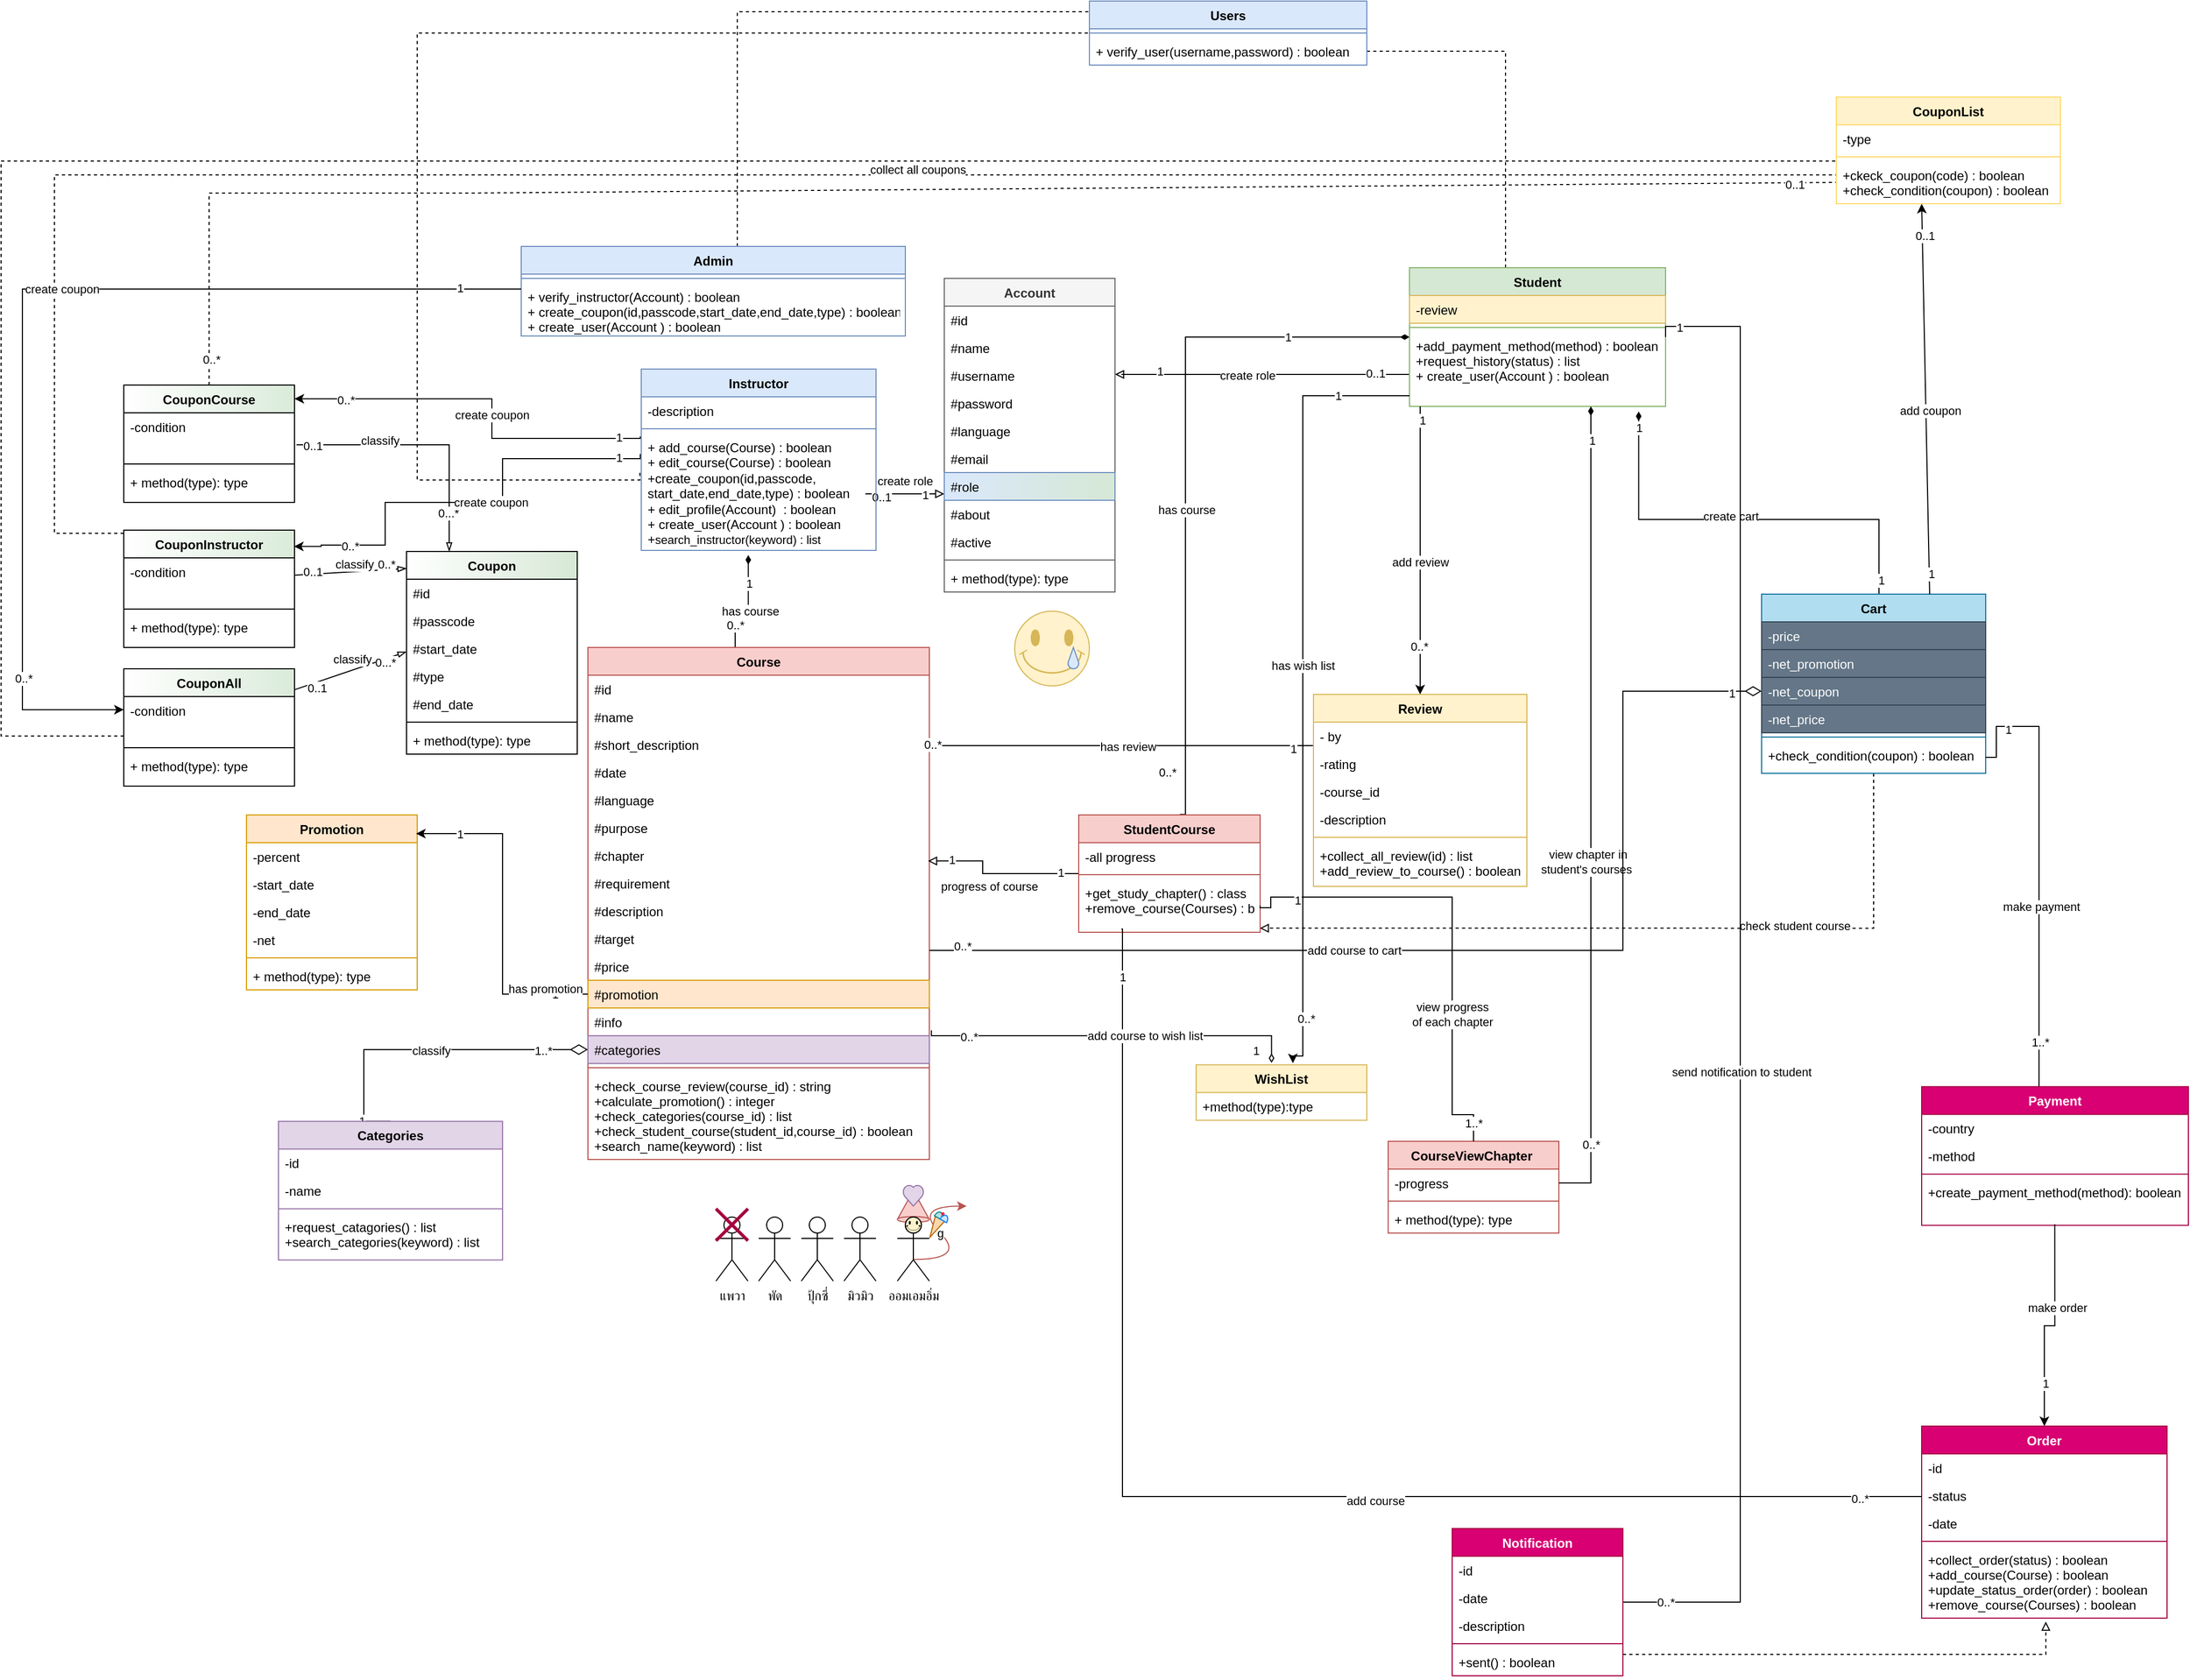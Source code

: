 <mxfile version="21.1.1" type="github">
  <diagram name="Page-1" id="RoZd-cWgufaqt0LcxTIa">
    <mxGraphModel dx="3810" dy="2833" grid="1" gridSize="10" guides="1" tooltips="1" connect="1" arrows="1" fold="1" page="1" pageScale="1" pageWidth="850" pageHeight="1100" math="0" shadow="0">
      <root>
        <mxCell id="0" />
        <mxCell id="1" parent="0" />
        <mxCell id="kWz1B422EnsW_t5FsSwU-1" value="g" style="curved=1;endArrow=classic;html=1;rounded=0;fillColor=#f8cecc;strokeColor=#b85450;" edge="1" parent="1">
          <mxGeometry width="50" height="50" relative="1" as="geometry">
            <mxPoint x="245" y="1259.71" as="sourcePoint" />
            <mxPoint x="295" y="1209.71" as="targetPoint" />
            <Array as="points">
              <mxPoint x="295" y="1259.71" />
              <mxPoint x="245" y="1209.71" />
            </Array>
          </mxGeometry>
        </mxCell>
        <mxCell id="kWz1B422EnsW_t5FsSwU-2" value="" style="verticalLabelPosition=bottom;verticalAlign=top;html=1;shape=mxgraph.basic.cone;fillColor=#f8cecc;strokeColor=#b85450;" vertex="1" parent="1">
          <mxGeometry x="230" y="1195" width="30" height="30" as="geometry" />
        </mxCell>
        <mxCell id="kWz1B422EnsW_t5FsSwU-3" style="edgeStyle=orthogonalEdgeStyle;rounded=0;orthogonalLoop=1;jettySize=auto;html=1;endArrow=diamondThin;endFill=1;entryX=0.456;entryY=1.04;entryDx=0;entryDy=0;entryPerimeter=0;" edge="1" parent="1" source="kWz1B422EnsW_t5FsSwU-7" target="kWz1B422EnsW_t5FsSwU-251">
          <mxGeometry relative="1" as="geometry">
            <mxPoint x="92" y="590" as="targetPoint" />
            <Array as="points">
              <mxPoint x="78" y="656" />
              <mxPoint x="90" y="656" />
            </Array>
          </mxGeometry>
        </mxCell>
        <mxCell id="kWz1B422EnsW_t5FsSwU-4" value="1" style="edgeLabel;html=1;align=center;verticalAlign=middle;resizable=0;points=[];" connectable="0" vertex="1" parent="kWz1B422EnsW_t5FsSwU-3">
          <mxGeometry x="0.462" relative="1" as="geometry">
            <mxPoint as="offset" />
          </mxGeometry>
        </mxCell>
        <mxCell id="kWz1B422EnsW_t5FsSwU-5" value="0..*" style="edgeLabel;html=1;align=center;verticalAlign=middle;resizable=0;points=[];" connectable="0" vertex="1" parent="kWz1B422EnsW_t5FsSwU-3">
          <mxGeometry x="-0.58" relative="1" as="geometry">
            <mxPoint as="offset" />
          </mxGeometry>
        </mxCell>
        <mxCell id="kWz1B422EnsW_t5FsSwU-6" value="has course" style="edgeLabel;html=1;align=center;verticalAlign=middle;resizable=0;points=[];" connectable="0" vertex="1" parent="kWz1B422EnsW_t5FsSwU-3">
          <mxGeometry x="-0.054" y="-1" relative="1" as="geometry">
            <mxPoint as="offset" />
          </mxGeometry>
        </mxCell>
        <mxCell id="kWz1B422EnsW_t5FsSwU-7" value="Course" style="swimlane;fontStyle=1;align=center;verticalAlign=top;childLayout=stackLayout;horizontal=1;startSize=26;horizontalStack=0;resizeParent=1;resizeParentMax=0;resizeLast=0;collapsible=1;marginBottom=0;fillColor=#f8cecc;strokeColor=#b85450;" vertex="1" parent="1">
          <mxGeometry x="-60" y="686" width="320" height="480" as="geometry" />
        </mxCell>
        <mxCell id="kWz1B422EnsW_t5FsSwU-8" value="#id" style="text;strokeColor=none;fillColor=none;align=left;verticalAlign=top;spacingLeft=4;spacingRight=4;overflow=hidden;rotatable=0;points=[[0,0.5],[1,0.5]];portConstraint=eastwest;" vertex="1" parent="kWz1B422EnsW_t5FsSwU-7">
          <mxGeometry y="26" width="320" height="26" as="geometry" />
        </mxCell>
        <mxCell id="kWz1B422EnsW_t5FsSwU-9" value="#name&#xa;" style="text;strokeColor=none;fillColor=none;align=left;verticalAlign=top;spacingLeft=4;spacingRight=4;overflow=hidden;rotatable=0;points=[[0,0.5],[1,0.5]];portConstraint=eastwest;" vertex="1" parent="kWz1B422EnsW_t5FsSwU-7">
          <mxGeometry y="52" width="320" height="26" as="geometry" />
        </mxCell>
        <mxCell id="kWz1B422EnsW_t5FsSwU-10" value="#short_description" style="text;strokeColor=none;fillColor=none;align=left;verticalAlign=top;spacingLeft=4;spacingRight=4;overflow=hidden;rotatable=0;points=[[0,0.5],[1,0.5]];portConstraint=eastwest;" vertex="1" parent="kWz1B422EnsW_t5FsSwU-7">
          <mxGeometry y="78" width="320" height="26" as="geometry" />
        </mxCell>
        <mxCell id="kWz1B422EnsW_t5FsSwU-11" value="#date" style="text;strokeColor=none;fillColor=none;align=left;verticalAlign=top;spacingLeft=4;spacingRight=4;overflow=hidden;rotatable=0;points=[[0,0.5],[1,0.5]];portConstraint=eastwest;" vertex="1" parent="kWz1B422EnsW_t5FsSwU-7">
          <mxGeometry y="104" width="320" height="26" as="geometry" />
        </mxCell>
        <mxCell id="kWz1B422EnsW_t5FsSwU-12" value="#language" style="text;strokeColor=none;fillColor=none;align=left;verticalAlign=top;spacingLeft=4;spacingRight=4;overflow=hidden;rotatable=0;points=[[0,0.5],[1,0.5]];portConstraint=eastwest;" vertex="1" parent="kWz1B422EnsW_t5FsSwU-7">
          <mxGeometry y="130" width="320" height="26" as="geometry" />
        </mxCell>
        <mxCell id="kWz1B422EnsW_t5FsSwU-13" value="#purpose" style="text;strokeColor=none;fillColor=none;align=left;verticalAlign=top;spacingLeft=4;spacingRight=4;overflow=hidden;rotatable=0;points=[[0,0.5],[1,0.5]];portConstraint=eastwest;" vertex="1" parent="kWz1B422EnsW_t5FsSwU-7">
          <mxGeometry y="156" width="320" height="26" as="geometry" />
        </mxCell>
        <mxCell id="kWz1B422EnsW_t5FsSwU-14" value="#chapter" style="text;strokeColor=none;fillColor=none;align=left;verticalAlign=top;spacingLeft=4;spacingRight=4;overflow=hidden;rotatable=0;points=[[0,0.5],[1,0.5]];portConstraint=eastwest;" vertex="1" parent="kWz1B422EnsW_t5FsSwU-7">
          <mxGeometry y="182" width="320" height="26" as="geometry" />
        </mxCell>
        <mxCell id="kWz1B422EnsW_t5FsSwU-15" value="#requirement" style="text;strokeColor=none;fillColor=none;align=left;verticalAlign=top;spacingLeft=4;spacingRight=4;overflow=hidden;rotatable=0;points=[[0,0.5],[1,0.5]];portConstraint=eastwest;" vertex="1" parent="kWz1B422EnsW_t5FsSwU-7">
          <mxGeometry y="208" width="320" height="26" as="geometry" />
        </mxCell>
        <mxCell id="kWz1B422EnsW_t5FsSwU-16" value="#description" style="text;strokeColor=none;fillColor=none;align=left;verticalAlign=top;spacingLeft=4;spacingRight=4;overflow=hidden;rotatable=0;points=[[0,0.5],[1,0.5]];portConstraint=eastwest;" vertex="1" parent="kWz1B422EnsW_t5FsSwU-7">
          <mxGeometry y="234" width="320" height="26" as="geometry" />
        </mxCell>
        <mxCell id="kWz1B422EnsW_t5FsSwU-17" value="#target" style="text;strokeColor=none;fillColor=none;align=left;verticalAlign=top;spacingLeft=4;spacingRight=4;overflow=hidden;rotatable=0;points=[[0,0.5],[1,0.5]];portConstraint=eastwest;" vertex="1" parent="kWz1B422EnsW_t5FsSwU-7">
          <mxGeometry y="260" width="320" height="26" as="geometry" />
        </mxCell>
        <mxCell id="kWz1B422EnsW_t5FsSwU-18" value="#price" style="text;strokeColor=none;fillColor=none;align=left;verticalAlign=top;spacingLeft=4;spacingRight=4;overflow=hidden;rotatable=0;points=[[0,0.5],[1,0.5]];portConstraint=eastwest;" vertex="1" parent="kWz1B422EnsW_t5FsSwU-7">
          <mxGeometry y="286" width="320" height="26" as="geometry" />
        </mxCell>
        <mxCell id="kWz1B422EnsW_t5FsSwU-19" value="#promotion" style="text;strokeColor=#d79b00;fillColor=#ffe6cc;align=left;verticalAlign=top;spacingLeft=4;spacingRight=4;overflow=hidden;rotatable=0;points=[[0,0.5],[1,0.5]];portConstraint=eastwest;" vertex="1" parent="kWz1B422EnsW_t5FsSwU-7">
          <mxGeometry y="312" width="320" height="26" as="geometry" />
        </mxCell>
        <mxCell id="kWz1B422EnsW_t5FsSwU-20" value="#info" style="text;strokeColor=none;fillColor=none;align=left;verticalAlign=top;spacingLeft=4;spacingRight=4;overflow=hidden;rotatable=0;points=[[0,0.5],[1,0.5]];portConstraint=eastwest;" vertex="1" parent="kWz1B422EnsW_t5FsSwU-7">
          <mxGeometry y="338" width="320" height="26" as="geometry" />
        </mxCell>
        <mxCell id="kWz1B422EnsW_t5FsSwU-21" value="#categories" style="text;strokeColor=#9673a6;fillColor=#e1d5e7;align=left;verticalAlign=top;spacingLeft=4;spacingRight=4;overflow=hidden;rotatable=0;points=[[0,0.5],[1,0.5]];portConstraint=eastwest;" vertex="1" parent="kWz1B422EnsW_t5FsSwU-7">
          <mxGeometry y="364" width="320" height="26" as="geometry" />
        </mxCell>
        <mxCell id="kWz1B422EnsW_t5FsSwU-22" value="" style="line;strokeWidth=1;fillColor=none;align=left;verticalAlign=middle;spacingTop=-1;spacingLeft=3;spacingRight=3;rotatable=0;labelPosition=right;points=[];portConstraint=eastwest;strokeColor=inherit;" vertex="1" parent="kWz1B422EnsW_t5FsSwU-7">
          <mxGeometry y="390" width="320" height="8" as="geometry" />
        </mxCell>
        <mxCell id="kWz1B422EnsW_t5FsSwU-23" value="+check_course_review(course_id) : string&#xa;+calculate_promotion() : integer&#xa;+check_categories(course_id) : list&#xa;+check_student_course(student_id,course_id) : boolean&#xa;+search_name(keyword) : list" style="text;strokeColor=none;fillColor=none;align=left;verticalAlign=top;spacingLeft=4;spacingRight=4;overflow=hidden;rotatable=0;points=[[0,0.5],[1,0.5]];portConstraint=eastwest;" vertex="1" parent="kWz1B422EnsW_t5FsSwU-7">
          <mxGeometry y="398" width="320" height="82" as="geometry" />
        </mxCell>
        <mxCell id="kWz1B422EnsW_t5FsSwU-24" style="edgeStyle=orthogonalEdgeStyle;rounded=0;orthogonalLoop=1;jettySize=auto;html=1;endArrow=block;endFill=0;startArrow=none;startFill=0;" edge="1" parent="1" target="kWz1B422EnsW_t5FsSwU-45">
          <mxGeometry relative="1" as="geometry">
            <Array as="points">
              <mxPoint x="230" y="542" />
              <mxPoint x="230" y="542" />
            </Array>
            <mxPoint x="200.0" y="542" as="sourcePoint" />
          </mxGeometry>
        </mxCell>
        <mxCell id="kWz1B422EnsW_t5FsSwU-25" value="1" style="edgeLabel;html=1;align=center;verticalAlign=middle;resizable=0;points=[];" connectable="0" vertex="1" parent="kWz1B422EnsW_t5FsSwU-24">
          <mxGeometry x="0.547" y="-1" relative="1" as="geometry">
            <mxPoint x="-1" as="offset" />
          </mxGeometry>
        </mxCell>
        <mxCell id="kWz1B422EnsW_t5FsSwU-26" value="0..1" style="edgeLabel;html=1;align=center;verticalAlign=middle;resizable=0;points=[];" connectable="0" vertex="1" parent="kWz1B422EnsW_t5FsSwU-24">
          <mxGeometry x="-0.571" y="-2" relative="1" as="geometry">
            <mxPoint x="-1" y="1" as="offset" />
          </mxGeometry>
        </mxCell>
        <mxCell id="kWz1B422EnsW_t5FsSwU-27" value="create role" style="edgeLabel;html=1;align=center;verticalAlign=middle;resizable=0;points=[];" connectable="0" vertex="1" parent="kWz1B422EnsW_t5FsSwU-24">
          <mxGeometry x="0.003" y="4" relative="1" as="geometry">
            <mxPoint y="-8" as="offset" />
          </mxGeometry>
        </mxCell>
        <mxCell id="kWz1B422EnsW_t5FsSwU-28" style="edgeStyle=orthogonalEdgeStyle;rounded=0;orthogonalLoop=1;jettySize=auto;html=1;dashed=1;endArrow=none;endFill=0;exitX=-0.006;exitY=0.339;exitDx=0;exitDy=0;exitPerimeter=0;" edge="1" parent="1" source="kWz1B422EnsW_t5FsSwU-251" target="kWz1B422EnsW_t5FsSwU-217">
          <mxGeometry relative="1" as="geometry">
            <mxPoint x="450" y="400" as="targetPoint" />
            <Array as="points">
              <mxPoint x="-220" y="529" />
              <mxPoint x="-220" y="110" />
            </Array>
            <mxPoint x="-2.274e-13" y="529" as="sourcePoint" />
          </mxGeometry>
        </mxCell>
        <mxCell id="kWz1B422EnsW_t5FsSwU-29" style="edgeStyle=orthogonalEdgeStyle;rounded=0;orthogonalLoop=1;jettySize=auto;html=1;endArrow=block;endFill=0;startArrow=none;startFill=0;" edge="1" parent="1" source="kWz1B422EnsW_t5FsSwU-34" target="kWz1B422EnsW_t5FsSwU-38">
          <mxGeometry relative="1" as="geometry">
            <Array as="points">
              <mxPoint x="440" y="430" />
              <mxPoint x="440" y="430" />
            </Array>
            <mxPoint x="440" y="510" as="targetPoint" />
          </mxGeometry>
        </mxCell>
        <mxCell id="kWz1B422EnsW_t5FsSwU-30" value="1" style="edgeLabel;html=1;align=center;verticalAlign=middle;resizable=0;points=[];" connectable="0" vertex="1" parent="kWz1B422EnsW_t5FsSwU-29">
          <mxGeometry x="0.697" y="-3" relative="1" as="geometry">
            <mxPoint as="offset" />
          </mxGeometry>
        </mxCell>
        <mxCell id="kWz1B422EnsW_t5FsSwU-31" value="0..1" style="edgeLabel;html=1;align=center;verticalAlign=middle;resizable=0;points=[];" connectable="0" vertex="1" parent="kWz1B422EnsW_t5FsSwU-29">
          <mxGeometry x="-0.764" relative="1" as="geometry">
            <mxPoint y="-1" as="offset" />
          </mxGeometry>
        </mxCell>
        <mxCell id="kWz1B422EnsW_t5FsSwU-32" value="create role" style="edgeLabel;html=1;align=center;verticalAlign=middle;resizable=0;points=[];" connectable="0" vertex="1" parent="kWz1B422EnsW_t5FsSwU-29">
          <mxGeometry x="0.1" y="1" relative="1" as="geometry">
            <mxPoint as="offset" />
          </mxGeometry>
        </mxCell>
        <mxCell id="kWz1B422EnsW_t5FsSwU-33" style="edgeStyle=orthogonalEdgeStyle;rounded=0;orthogonalLoop=1;jettySize=auto;html=1;dashed=1;endArrow=none;endFill=0;" edge="1" parent="1" source="kWz1B422EnsW_t5FsSwU-34" target="kWz1B422EnsW_t5FsSwU-219">
          <mxGeometry relative="1" as="geometry">
            <Array as="points">
              <mxPoint x="800" y="127" />
            </Array>
          </mxGeometry>
        </mxCell>
        <mxCell id="kWz1B422EnsW_t5FsSwU-34" value="Student" style="swimlane;fontStyle=1;align=center;verticalAlign=top;childLayout=stackLayout;horizontal=1;startSize=26;horizontalStack=0;resizeParent=1;resizeParentMax=0;resizeLast=0;collapsible=1;marginBottom=0;fillColor=#d5e8d4;strokeColor=#82b366;" vertex="1" parent="1">
          <mxGeometry x="710" y="330" width="240" height="130" as="geometry" />
        </mxCell>
        <mxCell id="kWz1B422EnsW_t5FsSwU-35" value="-review" style="text;strokeColor=#d6b656;fillColor=#fff2cc;align=left;verticalAlign=top;spacingLeft=4;spacingRight=4;overflow=hidden;rotatable=0;points=[[0,0.5],[1,0.5]];portConstraint=eastwest;" vertex="1" parent="kWz1B422EnsW_t5FsSwU-34">
          <mxGeometry y="26" width="240" height="26" as="geometry" />
        </mxCell>
        <mxCell id="kWz1B422EnsW_t5FsSwU-36" value="" style="line;strokeWidth=1;fillColor=none;align=left;verticalAlign=middle;spacingTop=-1;spacingLeft=3;spacingRight=3;rotatable=0;labelPosition=right;points=[];portConstraint=eastwest;strokeColor=inherit;" vertex="1" parent="kWz1B422EnsW_t5FsSwU-34">
          <mxGeometry y="52" width="240" height="8" as="geometry" />
        </mxCell>
        <mxCell id="kWz1B422EnsW_t5FsSwU-37" value="+add_payment_method(method) : boolean&#xa;+request_history(status) : list&#xa;+ create_user(Account ) : boolean&#xa;" style="text;strokeColor=none;fillColor=none;align=left;verticalAlign=top;spacingLeft=4;spacingRight=4;overflow=hidden;rotatable=0;points=[[0,0.5],[1,0.5]];portConstraint=eastwest;" vertex="1" parent="kWz1B422EnsW_t5FsSwU-34">
          <mxGeometry y="60" width="240" height="70" as="geometry" />
        </mxCell>
        <mxCell id="kWz1B422EnsW_t5FsSwU-38" value="Account" style="swimlane;fontStyle=1;align=center;verticalAlign=top;childLayout=stackLayout;horizontal=1;startSize=26;horizontalStack=0;resizeParent=1;resizeParentMax=0;resizeLast=0;collapsible=1;marginBottom=0;fillColor=#f5f5f5;fontColor=#333333;strokeColor=#666666;" vertex="1" parent="1">
          <mxGeometry x="274" y="340" width="160" height="294" as="geometry">
            <mxRectangle x="640" y="80" width="90" height="30" as="alternateBounds" />
          </mxGeometry>
        </mxCell>
        <mxCell id="kWz1B422EnsW_t5FsSwU-39" value="#id" style="text;strokeColor=none;fillColor=none;align=left;verticalAlign=top;spacingLeft=4;spacingRight=4;overflow=hidden;rotatable=0;points=[[0,0.5],[1,0.5]];portConstraint=eastwest;" vertex="1" parent="kWz1B422EnsW_t5FsSwU-38">
          <mxGeometry y="26" width="160" height="26" as="geometry" />
        </mxCell>
        <mxCell id="kWz1B422EnsW_t5FsSwU-40" value="#name" style="text;strokeColor=none;fillColor=none;align=left;verticalAlign=top;spacingLeft=4;spacingRight=4;overflow=hidden;rotatable=0;points=[[0,0.5],[1,0.5]];portConstraint=eastwest;" vertex="1" parent="kWz1B422EnsW_t5FsSwU-38">
          <mxGeometry y="52" width="160" height="26" as="geometry" />
        </mxCell>
        <mxCell id="kWz1B422EnsW_t5FsSwU-41" value="#username" style="text;strokeColor=none;fillColor=none;align=left;verticalAlign=top;spacingLeft=4;spacingRight=4;overflow=hidden;rotatable=0;points=[[0,0.5],[1,0.5]];portConstraint=eastwest;" vertex="1" parent="kWz1B422EnsW_t5FsSwU-38">
          <mxGeometry y="78" width="160" height="26" as="geometry" />
        </mxCell>
        <mxCell id="kWz1B422EnsW_t5FsSwU-42" value="#password" style="text;strokeColor=none;fillColor=none;align=left;verticalAlign=top;spacingLeft=4;spacingRight=4;overflow=hidden;rotatable=0;points=[[0,0.5],[1,0.5]];portConstraint=eastwest;" vertex="1" parent="kWz1B422EnsW_t5FsSwU-38">
          <mxGeometry y="104" width="160" height="26" as="geometry" />
        </mxCell>
        <mxCell id="kWz1B422EnsW_t5FsSwU-43" value="#language" style="text;strokeColor=none;fillColor=none;align=left;verticalAlign=top;spacingLeft=4;spacingRight=4;overflow=hidden;rotatable=0;points=[[0,0.5],[1,0.5]];portConstraint=eastwest;" vertex="1" parent="kWz1B422EnsW_t5FsSwU-38">
          <mxGeometry y="130" width="160" height="26" as="geometry" />
        </mxCell>
        <mxCell id="kWz1B422EnsW_t5FsSwU-44" value="#email" style="text;strokeColor=none;fillColor=none;align=left;verticalAlign=top;spacingLeft=4;spacingRight=4;overflow=hidden;rotatable=0;points=[[0,0.5],[1,0.5]];portConstraint=eastwest;" vertex="1" parent="kWz1B422EnsW_t5FsSwU-38">
          <mxGeometry y="156" width="160" height="26" as="geometry" />
        </mxCell>
        <mxCell id="kWz1B422EnsW_t5FsSwU-45" value="#role" style="text;strokeColor=#6c8ebf;fillColor=#dae8fc;align=left;verticalAlign=top;spacingLeft=4;spacingRight=4;overflow=hidden;rotatable=0;points=[[0,0.5],[1,0.5]];portConstraint=eastwest;gradientColor=#d6e8d5;gradientDirection=east;" vertex="1" parent="kWz1B422EnsW_t5FsSwU-38">
          <mxGeometry y="182" width="160" height="26" as="geometry" />
        </mxCell>
        <mxCell id="kWz1B422EnsW_t5FsSwU-46" value="#about" style="text;strokeColor=none;fillColor=none;align=left;verticalAlign=top;spacingLeft=4;spacingRight=4;overflow=hidden;rotatable=0;points=[[0,0.5],[1,0.5]];portConstraint=eastwest;" vertex="1" parent="kWz1B422EnsW_t5FsSwU-38">
          <mxGeometry y="208" width="160" height="26" as="geometry" />
        </mxCell>
        <mxCell id="kWz1B422EnsW_t5FsSwU-47" value="#active" style="text;strokeColor=none;fillColor=none;align=left;verticalAlign=top;spacingLeft=4;spacingRight=4;overflow=hidden;rotatable=0;points=[[0,0.5],[1,0.5]];portConstraint=eastwest;" vertex="1" parent="kWz1B422EnsW_t5FsSwU-38">
          <mxGeometry y="234" width="160" height="26" as="geometry" />
        </mxCell>
        <mxCell id="kWz1B422EnsW_t5FsSwU-48" value="" style="line;strokeWidth=1;fillColor=none;align=left;verticalAlign=middle;spacingTop=-1;spacingLeft=3;spacingRight=3;rotatable=0;labelPosition=right;points=[];portConstraint=eastwest;strokeColor=inherit;" vertex="1" parent="kWz1B422EnsW_t5FsSwU-38">
          <mxGeometry y="260" width="160" height="8" as="geometry" />
        </mxCell>
        <mxCell id="kWz1B422EnsW_t5FsSwU-49" value="+ method(type): type" style="text;strokeColor=none;fillColor=none;align=left;verticalAlign=top;spacingLeft=4;spacingRight=4;overflow=hidden;rotatable=0;points=[[0,0.5],[1,0.5]];portConstraint=eastwest;" vertex="1" parent="kWz1B422EnsW_t5FsSwU-38">
          <mxGeometry y="268" width="160" height="26" as="geometry" />
        </mxCell>
        <mxCell id="kWz1B422EnsW_t5FsSwU-50" style="edgeStyle=orthogonalEdgeStyle;rounded=0;orthogonalLoop=1;jettySize=auto;html=1;startArrow=classic;startFill=1;endArrow=none;endFill=0;" edge="1" parent="1" source="kWz1B422EnsW_t5FsSwU-58" target="kWz1B422EnsW_t5FsSwU-34">
          <mxGeometry relative="1" as="geometry">
            <Array as="points">
              <mxPoint x="720" y="530" />
              <mxPoint x="720" y="530" />
            </Array>
          </mxGeometry>
        </mxCell>
        <mxCell id="kWz1B422EnsW_t5FsSwU-51" value="add review" style="edgeLabel;html=1;align=center;verticalAlign=middle;resizable=0;points=[];" connectable="0" vertex="1" parent="kWz1B422EnsW_t5FsSwU-50">
          <mxGeometry x="0.156" relative="1" as="geometry">
            <mxPoint y="32" as="offset" />
          </mxGeometry>
        </mxCell>
        <mxCell id="kWz1B422EnsW_t5FsSwU-52" value="0..*" style="edgeLabel;html=1;align=center;verticalAlign=middle;resizable=0;points=[];" connectable="0" vertex="1" parent="kWz1B422EnsW_t5FsSwU-50">
          <mxGeometry x="-0.664" y="1" relative="1" as="geometry">
            <mxPoint as="offset" />
          </mxGeometry>
        </mxCell>
        <mxCell id="kWz1B422EnsW_t5FsSwU-53" value="1" style="edgeLabel;html=1;align=center;verticalAlign=middle;resizable=0;points=[];" connectable="0" vertex="1" parent="kWz1B422EnsW_t5FsSwU-50">
          <mxGeometry x="0.913" y="-2" relative="1" as="geometry">
            <mxPoint y="1" as="offset" />
          </mxGeometry>
        </mxCell>
        <mxCell id="kWz1B422EnsW_t5FsSwU-54" style="edgeStyle=orthogonalEdgeStyle;rounded=0;orthogonalLoop=1;jettySize=auto;html=1;startArrow=none;startFill=0;endArrow=diamondThin;endFill=1;" edge="1" parent="1" source="kWz1B422EnsW_t5FsSwU-58" target="kWz1B422EnsW_t5FsSwU-7">
          <mxGeometry relative="1" as="geometry">
            <Array as="points">
              <mxPoint x="280" y="778" />
              <mxPoint x="280" y="778" />
            </Array>
          </mxGeometry>
        </mxCell>
        <mxCell id="kWz1B422EnsW_t5FsSwU-55" value="0..*" style="edgeLabel;html=1;align=center;verticalAlign=middle;resizable=0;points=[];" connectable="0" vertex="1" parent="kWz1B422EnsW_t5FsSwU-54">
          <mxGeometry x="-0.771" y="2" relative="1" as="geometry">
            <mxPoint x="-316" y="-3" as="offset" />
          </mxGeometry>
        </mxCell>
        <mxCell id="kWz1B422EnsW_t5FsSwU-56" value="has review" style="edgeLabel;html=1;align=center;verticalAlign=middle;resizable=0;points=[];" connectable="0" vertex="1" parent="kWz1B422EnsW_t5FsSwU-54">
          <mxGeometry x="-0.031" y="1" relative="1" as="geometry">
            <mxPoint as="offset" />
          </mxGeometry>
        </mxCell>
        <mxCell id="kWz1B422EnsW_t5FsSwU-57" value="1" style="edgeLabel;html=1;align=center;verticalAlign=middle;resizable=0;points=[];" connectable="0" vertex="1" parent="kWz1B422EnsW_t5FsSwU-54">
          <mxGeometry x="-0.892" y="3" relative="1" as="geometry">
            <mxPoint as="offset" />
          </mxGeometry>
        </mxCell>
        <mxCell id="kWz1B422EnsW_t5FsSwU-58" value="Review" style="swimlane;fontStyle=1;align=center;verticalAlign=top;childLayout=stackLayout;horizontal=1;startSize=26;horizontalStack=0;resizeParent=1;resizeParentMax=0;resizeLast=0;collapsible=1;marginBottom=0;fillColor=#fff2cc;strokeColor=#d6b656;" vertex="1" parent="1">
          <mxGeometry x="620" y="730" width="200" height="180" as="geometry" />
        </mxCell>
        <mxCell id="kWz1B422EnsW_t5FsSwU-59" value="- by" style="text;strokeColor=none;fillColor=none;align=left;verticalAlign=top;spacingLeft=4;spacingRight=4;overflow=hidden;rotatable=0;points=[[0,0.5],[1,0.5]];portConstraint=eastwest;" vertex="1" parent="kWz1B422EnsW_t5FsSwU-58">
          <mxGeometry y="26" width="200" height="26" as="geometry" />
        </mxCell>
        <mxCell id="kWz1B422EnsW_t5FsSwU-60" value="-rating" style="text;strokeColor=none;fillColor=none;align=left;verticalAlign=top;spacingLeft=4;spacingRight=4;overflow=hidden;rotatable=0;points=[[0,0.5],[1,0.5]];portConstraint=eastwest;" vertex="1" parent="kWz1B422EnsW_t5FsSwU-58">
          <mxGeometry y="52" width="200" height="26" as="geometry" />
        </mxCell>
        <mxCell id="kWz1B422EnsW_t5FsSwU-61" value="-course_id" style="text;strokeColor=none;fillColor=none;align=left;verticalAlign=top;spacingLeft=4;spacingRight=4;overflow=hidden;rotatable=0;points=[[0,0.5],[1,0.5]];portConstraint=eastwest;" vertex="1" parent="kWz1B422EnsW_t5FsSwU-58">
          <mxGeometry y="78" width="200" height="26" as="geometry" />
        </mxCell>
        <mxCell id="kWz1B422EnsW_t5FsSwU-62" value="-description" style="text;strokeColor=none;fillColor=none;align=left;verticalAlign=top;spacingLeft=4;spacingRight=4;overflow=hidden;rotatable=0;points=[[0,0.5],[1,0.5]];portConstraint=eastwest;" vertex="1" parent="kWz1B422EnsW_t5FsSwU-58">
          <mxGeometry y="104" width="200" height="26" as="geometry" />
        </mxCell>
        <mxCell id="kWz1B422EnsW_t5FsSwU-63" value="" style="line;strokeWidth=1;fillColor=none;align=left;verticalAlign=middle;spacingTop=-1;spacingLeft=3;spacingRight=3;rotatable=0;labelPosition=right;points=[];portConstraint=eastwest;strokeColor=inherit;" vertex="1" parent="kWz1B422EnsW_t5FsSwU-58">
          <mxGeometry y="130" width="200" height="8" as="geometry" />
        </mxCell>
        <mxCell id="kWz1B422EnsW_t5FsSwU-64" value="+collect_all_review(id) : list&#xa;+add_review_to_course() : boolean" style="text;strokeColor=none;fillColor=none;align=left;verticalAlign=top;spacingLeft=4;spacingRight=4;overflow=hidden;rotatable=0;points=[[0,0.5],[1,0.5]];portConstraint=eastwest;" vertex="1" parent="kWz1B422EnsW_t5FsSwU-58">
          <mxGeometry y="138" width="200" height="42" as="geometry" />
        </mxCell>
        <mxCell id="kWz1B422EnsW_t5FsSwU-65" style="edgeStyle=orthogonalEdgeStyle;rounded=0;orthogonalLoop=1;jettySize=auto;html=1;startArrow=none;startFill=0;endArrow=diamondThin;endFill=0;exitX=0.5;exitY=0;exitDx=0;exitDy=0;endSize=14;startSize=14;entryX=0;entryY=0.5;entryDx=0;entryDy=0;" edge="1" parent="1" source="kWz1B422EnsW_t5FsSwU-69" target="kWz1B422EnsW_t5FsSwU-21">
          <mxGeometry relative="1" as="geometry">
            <Array as="points">
              <mxPoint x="-270" y="1063" />
            </Array>
            <mxPoint y="1090" as="targetPoint" />
          </mxGeometry>
        </mxCell>
        <mxCell id="kWz1B422EnsW_t5FsSwU-66" value="1..*" style="edgeLabel;html=1;align=center;verticalAlign=middle;resizable=0;points=[];" connectable="0" vertex="1" parent="kWz1B422EnsW_t5FsSwU-65">
          <mxGeometry x="0.721" y="-1" relative="1" as="geometry">
            <mxPoint as="offset" />
          </mxGeometry>
        </mxCell>
        <mxCell id="kWz1B422EnsW_t5FsSwU-67" value="1" style="edgeLabel;html=1;align=center;verticalAlign=middle;resizable=0;points=[];" connectable="0" vertex="1" parent="kWz1B422EnsW_t5FsSwU-65">
          <mxGeometry x="-0.824" y="2" relative="1" as="geometry">
            <mxPoint y="1" as="offset" />
          </mxGeometry>
        </mxCell>
        <mxCell id="kWz1B422EnsW_t5FsSwU-68" value="classify" style="edgeLabel;html=1;align=center;verticalAlign=middle;resizable=0;points=[];" connectable="0" vertex="1" parent="kWz1B422EnsW_t5FsSwU-65">
          <mxGeometry x="0.021" y="-1" relative="1" as="geometry">
            <mxPoint as="offset" />
          </mxGeometry>
        </mxCell>
        <mxCell id="kWz1B422EnsW_t5FsSwU-69" value="Categories" style="swimlane;fontStyle=1;align=center;verticalAlign=top;childLayout=stackLayout;horizontal=1;startSize=26;horizontalStack=0;resizeParent=1;resizeParentMax=0;resizeLast=0;collapsible=1;marginBottom=0;fillColor=#e1d5e7;strokeColor=#9673a6;" vertex="1" parent="1">
          <mxGeometry x="-350" y="1130.21" width="210" height="130" as="geometry" />
        </mxCell>
        <mxCell id="kWz1B422EnsW_t5FsSwU-70" value="-id" style="text;strokeColor=none;fillColor=none;align=left;verticalAlign=top;spacingLeft=4;spacingRight=4;overflow=hidden;rotatable=0;points=[[0,0.5],[1,0.5]];portConstraint=eastwest;" vertex="1" parent="kWz1B422EnsW_t5FsSwU-69">
          <mxGeometry y="26" width="210" height="26" as="geometry" />
        </mxCell>
        <mxCell id="kWz1B422EnsW_t5FsSwU-71" value="-name" style="text;strokeColor=none;fillColor=none;align=left;verticalAlign=top;spacingLeft=4;spacingRight=4;overflow=hidden;rotatable=0;points=[[0,0.5],[1,0.5]];portConstraint=eastwest;" vertex="1" parent="kWz1B422EnsW_t5FsSwU-69">
          <mxGeometry y="52" width="210" height="26" as="geometry" />
        </mxCell>
        <mxCell id="kWz1B422EnsW_t5FsSwU-72" value="" style="line;strokeWidth=1;fillColor=none;align=left;verticalAlign=middle;spacingTop=-1;spacingLeft=3;spacingRight=3;rotatable=0;labelPosition=right;points=[];portConstraint=eastwest;strokeColor=inherit;" vertex="1" parent="kWz1B422EnsW_t5FsSwU-69">
          <mxGeometry y="78" width="210" height="8" as="geometry" />
        </mxCell>
        <mxCell id="kWz1B422EnsW_t5FsSwU-73" value="+request_catagories() : list&#xa;+search_categories(keyword) : list" style="text;strokeColor=none;fillColor=none;align=left;verticalAlign=top;spacingLeft=4;spacingRight=4;overflow=hidden;rotatable=0;points=[[0,0.5],[1,0.5]];portConstraint=eastwest;" vertex="1" parent="kWz1B422EnsW_t5FsSwU-69">
          <mxGeometry y="86" width="210" height="44" as="geometry" />
        </mxCell>
        <mxCell id="kWz1B422EnsW_t5FsSwU-74" style="edgeStyle=orthogonalEdgeStyle;rounded=0;orthogonalLoop=1;jettySize=auto;html=1;startArrow=none;startFill=0;endArrow=diamondThin;endFill=1;entryX=0.895;entryY=1.068;entryDx=0;entryDy=0;entryPerimeter=0;" edge="1" parent="1" source="kWz1B422EnsW_t5FsSwU-80" target="kWz1B422EnsW_t5FsSwU-37">
          <mxGeometry relative="1" as="geometry">
            <Array as="points">
              <mxPoint x="1150" y="566" />
              <mxPoint x="925" y="566" />
            </Array>
            <mxPoint x="730" y="566" as="targetPoint" />
          </mxGeometry>
        </mxCell>
        <mxCell id="kWz1B422EnsW_t5FsSwU-75" value="1" style="edgeLabel;html=1;align=center;verticalAlign=middle;resizable=0;points=[];" connectable="0" vertex="1" parent="kWz1B422EnsW_t5FsSwU-74">
          <mxGeometry x="-0.931" y="-2" relative="1" as="geometry">
            <mxPoint as="offset" />
          </mxGeometry>
        </mxCell>
        <mxCell id="kWz1B422EnsW_t5FsSwU-76" value="1" style="edgeLabel;html=1;align=center;verticalAlign=middle;resizable=0;points=[];" connectable="0" vertex="1" parent="kWz1B422EnsW_t5FsSwU-74">
          <mxGeometry x="0.923" relative="1" as="geometry">
            <mxPoint as="offset" />
          </mxGeometry>
        </mxCell>
        <mxCell id="kWz1B422EnsW_t5FsSwU-77" value="create cart" style="edgeLabel;html=1;align=center;verticalAlign=middle;resizable=0;points=[];" connectable="0" vertex="1" parent="kWz1B422EnsW_t5FsSwU-74">
          <mxGeometry x="0.054" y="-3" relative="1" as="geometry">
            <mxPoint as="offset" />
          </mxGeometry>
        </mxCell>
        <mxCell id="kWz1B422EnsW_t5FsSwU-78" style="edgeStyle=orthogonalEdgeStyle;rounded=0;orthogonalLoop=1;jettySize=auto;html=1;entryX=0.998;entryY=0.923;entryDx=0;entryDy=0;entryPerimeter=0;dashed=1;endArrow=block;endFill=0;" edge="1" parent="1" source="kWz1B422EnsW_t5FsSwU-80" target="kWz1B422EnsW_t5FsSwU-139">
          <mxGeometry relative="1" as="geometry" />
        </mxCell>
        <mxCell id="kWz1B422EnsW_t5FsSwU-79" value="check student course" style="edgeLabel;html=1;align=center;verticalAlign=middle;resizable=0;points=[];" connectable="0" vertex="1" parent="kWz1B422EnsW_t5FsSwU-78">
          <mxGeometry x="-0.164" y="-3" relative="1" as="geometry">
            <mxPoint x="82" y="1" as="offset" />
          </mxGeometry>
        </mxCell>
        <mxCell id="kWz1B422EnsW_t5FsSwU-80" value="Cart" style="swimlane;fontStyle=1;align=center;verticalAlign=top;childLayout=stackLayout;horizontal=1;startSize=26;horizontalStack=0;resizeParent=1;resizeParentMax=0;resizeLast=0;collapsible=1;marginBottom=0;fillColor=#b1ddf0;strokeColor=#10739e;" vertex="1" parent="1">
          <mxGeometry x="1040" y="636" width="210" height="168" as="geometry" />
        </mxCell>
        <mxCell id="kWz1B422EnsW_t5FsSwU-81" value="-price&#xa;" style="text;strokeColor=#314354;fillColor=#647687;align=left;verticalAlign=top;spacingLeft=4;spacingRight=4;overflow=hidden;rotatable=0;points=[[0,0.5],[1,0.5]];portConstraint=eastwest;fontColor=#ffffff;" vertex="1" parent="kWz1B422EnsW_t5FsSwU-80">
          <mxGeometry y="26" width="210" height="26" as="geometry" />
        </mxCell>
        <mxCell id="kWz1B422EnsW_t5FsSwU-82" value="-net_promotion" style="text;strokeColor=#314354;fillColor=#647687;align=left;verticalAlign=top;spacingLeft=4;spacingRight=4;overflow=hidden;rotatable=0;points=[[0,0.5],[1,0.5]];portConstraint=eastwest;fontColor=#ffffff;" vertex="1" parent="kWz1B422EnsW_t5FsSwU-80">
          <mxGeometry y="52" width="210" height="26" as="geometry" />
        </mxCell>
        <mxCell id="kWz1B422EnsW_t5FsSwU-83" value="-net_coupon" style="text;strokeColor=#314354;fillColor=#647687;align=left;verticalAlign=top;spacingLeft=4;spacingRight=4;overflow=hidden;rotatable=0;points=[[0,0.5],[1,0.5]];portConstraint=eastwest;fontColor=#ffffff;" vertex="1" parent="kWz1B422EnsW_t5FsSwU-80">
          <mxGeometry y="78" width="210" height="26" as="geometry" />
        </mxCell>
        <mxCell id="kWz1B422EnsW_t5FsSwU-84" value="-net_price&#xa;" style="text;strokeColor=#314354;fillColor=#647687;align=left;verticalAlign=top;spacingLeft=4;spacingRight=4;overflow=hidden;rotatable=0;points=[[0,0.5],[1,0.5]];portConstraint=eastwest;fontColor=#ffffff;" vertex="1" parent="kWz1B422EnsW_t5FsSwU-80">
          <mxGeometry y="104" width="210" height="26" as="geometry" />
        </mxCell>
        <mxCell id="kWz1B422EnsW_t5FsSwU-85" value="" style="line;strokeWidth=1;fillColor=none;align=left;verticalAlign=middle;spacingTop=-1;spacingLeft=3;spacingRight=3;rotatable=0;labelPosition=right;points=[];portConstraint=eastwest;strokeColor=inherit;" vertex="1" parent="kWz1B422EnsW_t5FsSwU-80">
          <mxGeometry y="130" width="210" height="8" as="geometry" />
        </mxCell>
        <mxCell id="kWz1B422EnsW_t5FsSwU-86" value="+check_condition(coupon) : boolean" style="text;strokeColor=none;fillColor=none;align=left;verticalAlign=top;spacingLeft=4;spacingRight=4;overflow=hidden;rotatable=0;points=[[0,0.5],[1,0.5]];portConstraint=eastwest;" vertex="1" parent="kWz1B422EnsW_t5FsSwU-80">
          <mxGeometry y="138" width="210" height="30" as="geometry" />
        </mxCell>
        <mxCell id="kWz1B422EnsW_t5FsSwU-87" style="edgeStyle=orthogonalEdgeStyle;rounded=0;orthogonalLoop=1;jettySize=auto;html=1;startArrow=none;startFill=0;endArrow=none;endFill=0;entryX=1;entryY=0.5;entryDx=0;entryDy=0;" edge="1" parent="1" source="kWz1B422EnsW_t5FsSwU-91" target="kWz1B422EnsW_t5FsSwU-86">
          <mxGeometry relative="1" as="geometry">
            <mxPoint x="1171" y="867.71" as="targetPoint" />
            <Array as="points">
              <mxPoint x="1300" y="760" />
              <mxPoint x="1260" y="760" />
              <mxPoint x="1260" y="789" />
            </Array>
          </mxGeometry>
        </mxCell>
        <mxCell id="kWz1B422EnsW_t5FsSwU-88" value="1..*" style="edgeLabel;html=1;align=center;verticalAlign=middle;resizable=0;points=[];" connectable="0" vertex="1" parent="kWz1B422EnsW_t5FsSwU-87">
          <mxGeometry x="-0.802" y="-1" relative="1" as="geometry">
            <mxPoint as="offset" />
          </mxGeometry>
        </mxCell>
        <mxCell id="kWz1B422EnsW_t5FsSwU-89" value="1" style="edgeLabel;html=1;align=center;verticalAlign=middle;resizable=0;points=[];" connectable="0" vertex="1" parent="kWz1B422EnsW_t5FsSwU-87">
          <mxGeometry x="0.767" y="3" relative="1" as="geometry">
            <mxPoint x="1" as="offset" />
          </mxGeometry>
        </mxCell>
        <mxCell id="kWz1B422EnsW_t5FsSwU-90" value="make payment" style="edgeLabel;html=1;align=center;verticalAlign=middle;resizable=0;points=[];" connectable="0" vertex="1" parent="kWz1B422EnsW_t5FsSwU-87">
          <mxGeometry x="-0.19" y="-2" relative="1" as="geometry">
            <mxPoint as="offset" />
          </mxGeometry>
        </mxCell>
        <mxCell id="kWz1B422EnsW_t5FsSwU-91" value="Payment" style="swimlane;fontStyle=1;align=center;verticalAlign=top;childLayout=stackLayout;horizontal=1;startSize=26;horizontalStack=0;resizeParent=1;resizeParentMax=0;resizeLast=0;collapsible=1;marginBottom=0;fillColor=#d80073;fontColor=#ffffff;strokeColor=#A50040;" vertex="1" parent="1">
          <mxGeometry x="1190" y="1097.71" width="250" height="130" as="geometry" />
        </mxCell>
        <mxCell id="kWz1B422EnsW_t5FsSwU-92" value="-country" style="text;strokeColor=none;fillColor=none;align=left;verticalAlign=top;spacingLeft=4;spacingRight=4;overflow=hidden;rotatable=0;points=[[0,0.5],[1,0.5]];portConstraint=eastwest;" vertex="1" parent="kWz1B422EnsW_t5FsSwU-91">
          <mxGeometry y="26" width="250" height="26" as="geometry" />
        </mxCell>
        <mxCell id="kWz1B422EnsW_t5FsSwU-93" value="-method" style="text;strokeColor=none;fillColor=none;align=left;verticalAlign=top;spacingLeft=4;spacingRight=4;overflow=hidden;rotatable=0;points=[[0,0.5],[1,0.5]];portConstraint=eastwest;" vertex="1" parent="kWz1B422EnsW_t5FsSwU-91">
          <mxGeometry y="52" width="250" height="26" as="geometry" />
        </mxCell>
        <mxCell id="kWz1B422EnsW_t5FsSwU-94" value="" style="line;strokeWidth=1;fillColor=none;align=left;verticalAlign=middle;spacingTop=-1;spacingLeft=3;spacingRight=3;rotatable=0;labelPosition=right;points=[];portConstraint=eastwest;strokeColor=inherit;" vertex="1" parent="kWz1B422EnsW_t5FsSwU-91">
          <mxGeometry y="78" width="250" height="8" as="geometry" />
        </mxCell>
        <mxCell id="kWz1B422EnsW_t5FsSwU-95" value="+create_payment_method(method): boolean" style="text;strokeColor=none;fillColor=none;align=left;verticalAlign=top;spacingLeft=4;spacingRight=4;overflow=hidden;rotatable=0;points=[[0,0.5],[1,0.5]];portConstraint=eastwest;" vertex="1" parent="kWz1B422EnsW_t5FsSwU-91">
          <mxGeometry y="86" width="250" height="44" as="geometry" />
        </mxCell>
        <mxCell id="kWz1B422EnsW_t5FsSwU-96" value="Promotion" style="swimlane;fontStyle=1;align=center;verticalAlign=top;childLayout=stackLayout;horizontal=1;startSize=26;horizontalStack=0;resizeParent=1;resizeParentMax=0;resizeLast=0;collapsible=1;marginBottom=0;fillColor=#ffe6cc;strokeColor=#d79b00;" vertex="1" parent="1">
          <mxGeometry x="-380" y="843" width="160" height="164" as="geometry" />
        </mxCell>
        <mxCell id="kWz1B422EnsW_t5FsSwU-97" value="-percent" style="text;strokeColor=none;fillColor=none;align=left;verticalAlign=top;spacingLeft=4;spacingRight=4;overflow=hidden;rotatable=0;points=[[0,0.5],[1,0.5]];portConstraint=eastwest;" vertex="1" parent="kWz1B422EnsW_t5FsSwU-96">
          <mxGeometry y="26" width="160" height="26" as="geometry" />
        </mxCell>
        <mxCell id="kWz1B422EnsW_t5FsSwU-98" value="-start_date" style="text;strokeColor=none;fillColor=none;align=left;verticalAlign=top;spacingLeft=4;spacingRight=4;overflow=hidden;rotatable=0;points=[[0,0.5],[1,0.5]];portConstraint=eastwest;" vertex="1" parent="kWz1B422EnsW_t5FsSwU-96">
          <mxGeometry y="52" width="160" height="26" as="geometry" />
        </mxCell>
        <mxCell id="kWz1B422EnsW_t5FsSwU-99" value="-end_date" style="text;strokeColor=none;fillColor=none;align=left;verticalAlign=top;spacingLeft=4;spacingRight=4;overflow=hidden;rotatable=0;points=[[0,0.5],[1,0.5]];portConstraint=eastwest;" vertex="1" parent="kWz1B422EnsW_t5FsSwU-96">
          <mxGeometry y="78" width="160" height="26" as="geometry" />
        </mxCell>
        <mxCell id="kWz1B422EnsW_t5FsSwU-100" value="-net" style="text;strokeColor=none;fillColor=none;align=left;verticalAlign=top;spacingLeft=4;spacingRight=4;overflow=hidden;rotatable=0;points=[[0,0.5],[1,0.5]];portConstraint=eastwest;" vertex="1" parent="kWz1B422EnsW_t5FsSwU-96">
          <mxGeometry y="104" width="160" height="26" as="geometry" />
        </mxCell>
        <mxCell id="kWz1B422EnsW_t5FsSwU-101" value="" style="line;strokeWidth=1;fillColor=none;align=left;verticalAlign=middle;spacingTop=-1;spacingLeft=3;spacingRight=3;rotatable=0;labelPosition=right;points=[];portConstraint=eastwest;strokeColor=inherit;" vertex="1" parent="kWz1B422EnsW_t5FsSwU-96">
          <mxGeometry y="130" width="160" height="8" as="geometry" />
        </mxCell>
        <mxCell id="kWz1B422EnsW_t5FsSwU-102" value="+ method(type): type" style="text;strokeColor=none;fillColor=none;align=left;verticalAlign=top;spacingLeft=4;spacingRight=4;overflow=hidden;rotatable=0;points=[[0,0.5],[1,0.5]];portConstraint=eastwest;" vertex="1" parent="kWz1B422EnsW_t5FsSwU-96">
          <mxGeometry y="138" width="160" height="26" as="geometry" />
        </mxCell>
        <mxCell id="kWz1B422EnsW_t5FsSwU-103" style="edgeStyle=orthogonalEdgeStyle;rounded=0;orthogonalLoop=1;jettySize=auto;html=1;entryX=0.558;entryY=-0.004;entryDx=0;entryDy=0;entryPerimeter=0;startArrow=diamondThin;startFill=1;endArrow=none;endFill=0;" edge="1" parent="1" source="kWz1B422EnsW_t5FsSwU-34" target="kWz1B422EnsW_t5FsSwU-136">
          <mxGeometry relative="1" as="geometry">
            <mxPoint x="490" y="587" as="sourcePoint" />
            <Array as="points">
              <mxPoint x="500" y="395" />
              <mxPoint x="500" y="843" />
            </Array>
          </mxGeometry>
        </mxCell>
        <mxCell id="kWz1B422EnsW_t5FsSwU-104" value="0..*" style="edgeLabel;html=1;align=center;verticalAlign=middle;resizable=0;points=[];" connectable="0" vertex="1" parent="kWz1B422EnsW_t5FsSwU-103">
          <mxGeometry x="0.896" y="-1" relative="1" as="geometry">
            <mxPoint x="-16" y="-11" as="offset" />
          </mxGeometry>
        </mxCell>
        <mxCell id="kWz1B422EnsW_t5FsSwU-105" value="1" style="edgeLabel;html=1;align=center;verticalAlign=middle;resizable=0;points=[];" connectable="0" vertex="1" parent="kWz1B422EnsW_t5FsSwU-103">
          <mxGeometry x="-0.656" relative="1" as="geometry">
            <mxPoint as="offset" />
          </mxGeometry>
        </mxCell>
        <mxCell id="kWz1B422EnsW_t5FsSwU-106" value="has course" style="edgeLabel;html=1;align=center;verticalAlign=middle;resizable=0;points=[];" connectable="0" vertex="1" parent="kWz1B422EnsW_t5FsSwU-103">
          <mxGeometry x="0.121" y="1" relative="1" as="geometry">
            <mxPoint as="offset" />
          </mxGeometry>
        </mxCell>
        <mxCell id="kWz1B422EnsW_t5FsSwU-107" style="edgeStyle=orthogonalEdgeStyle;rounded=0;orthogonalLoop=1;jettySize=auto;html=1;entryX=0.993;entryY=0.107;entryDx=0;entryDy=0;entryPerimeter=0;startArrow=none;startFill=0;endArrow=classic;endFill=1;" edge="1" parent="1" source="kWz1B422EnsW_t5FsSwU-19" target="kWz1B422EnsW_t5FsSwU-96">
          <mxGeometry relative="1" as="geometry">
            <Array as="points" />
          </mxGeometry>
        </mxCell>
        <mxCell id="kWz1B422EnsW_t5FsSwU-108" value="1" style="edgeLabel;html=1;align=center;verticalAlign=middle;resizable=0;points=[];" connectable="0" vertex="1" parent="kWz1B422EnsW_t5FsSwU-107">
          <mxGeometry x="0.737" relative="1" as="geometry">
            <mxPoint as="offset" />
          </mxGeometry>
        </mxCell>
        <mxCell id="kWz1B422EnsW_t5FsSwU-109" value="1" style="edgeLabel;html=1;align=center;verticalAlign=middle;resizable=0;points=[];" connectable="0" vertex="1" parent="kWz1B422EnsW_t5FsSwU-107">
          <mxGeometry x="-0.802" relative="1" as="geometry">
            <mxPoint as="offset" />
          </mxGeometry>
        </mxCell>
        <mxCell id="kWz1B422EnsW_t5FsSwU-110" value="has promotion" style="edgeLabel;html=1;align=center;verticalAlign=middle;resizable=0;points=[];" connectable="0" vertex="1" parent="kWz1B422EnsW_t5FsSwU-107">
          <mxGeometry x="-0.088" y="-4" relative="1" as="geometry">
            <mxPoint x="36" y="57" as="offset" />
          </mxGeometry>
        </mxCell>
        <mxCell id="kWz1B422EnsW_t5FsSwU-111" style="edgeStyle=orthogonalEdgeStyle;rounded=0;orthogonalLoop=1;jettySize=auto;html=1;startArrow=classic;startFill=1;endArrow=none;endFill=0;exitX=1;exitY=0.165;exitDx=0;exitDy=0;exitPerimeter=0;entryX=-0.004;entryY=0.029;entryDx=0;entryDy=0;entryPerimeter=0;" edge="1" parent="1" target="kWz1B422EnsW_t5FsSwU-251">
          <mxGeometry relative="1" as="geometry">
            <Array as="points">
              <mxPoint x="-150" y="453" />
              <mxPoint x="-150" y="490" />
              <mxPoint x="-11" y="490" />
            </Array>
            <mxPoint y="490" as="targetPoint" />
            <mxPoint x="-335" y="452.87" as="sourcePoint" />
          </mxGeometry>
        </mxCell>
        <mxCell id="kWz1B422EnsW_t5FsSwU-112" value="0..*" style="edgeLabel;html=1;align=center;verticalAlign=middle;resizable=0;points=[];" connectable="0" vertex="1" parent="kWz1B422EnsW_t5FsSwU-111">
          <mxGeometry x="-0.739" y="-1" relative="1" as="geometry">
            <mxPoint as="offset" />
          </mxGeometry>
        </mxCell>
        <mxCell id="kWz1B422EnsW_t5FsSwU-113" value="1" style="edgeLabel;html=1;align=center;verticalAlign=middle;resizable=0;points=[];" connectable="0" vertex="1" parent="kWz1B422EnsW_t5FsSwU-111">
          <mxGeometry x="0.879" y="1" relative="1" as="geometry">
            <mxPoint as="offset" />
          </mxGeometry>
        </mxCell>
        <mxCell id="kWz1B422EnsW_t5FsSwU-114" value="create coupon" style="edgeLabel;html=1;align=center;verticalAlign=middle;resizable=0;points=[];" connectable="0" vertex="1" parent="kWz1B422EnsW_t5FsSwU-111">
          <mxGeometry x="0.099" relative="1" as="geometry">
            <mxPoint as="offset" />
          </mxGeometry>
        </mxCell>
        <mxCell id="kWz1B422EnsW_t5FsSwU-115" value="Coupon" style="swimlane;fontStyle=1;align=center;verticalAlign=top;childLayout=stackLayout;horizontal=1;startSize=26;horizontalStack=0;resizeParent=1;resizeParentMax=0;resizeLast=0;collapsible=1;marginBottom=0;fillStyle=auto;gradientColor=#d6e8d5;gradientDirection=east;" vertex="1" parent="1">
          <mxGeometry x="-230" y="596" width="160" height="190" as="geometry" />
        </mxCell>
        <mxCell id="kWz1B422EnsW_t5FsSwU-116" value="#id" style="text;strokeColor=none;fillColor=none;align=left;verticalAlign=top;spacingLeft=4;spacingRight=4;overflow=hidden;rotatable=0;points=[[0,0.5],[1,0.5]];portConstraint=eastwest;" vertex="1" parent="kWz1B422EnsW_t5FsSwU-115">
          <mxGeometry y="26" width="160" height="26" as="geometry" />
        </mxCell>
        <mxCell id="kWz1B422EnsW_t5FsSwU-117" value="#passcode" style="text;strokeColor=none;fillColor=none;align=left;verticalAlign=top;spacingLeft=4;spacingRight=4;overflow=hidden;rotatable=0;points=[[0,0.5],[1,0.5]];portConstraint=eastwest;" vertex="1" parent="kWz1B422EnsW_t5FsSwU-115">
          <mxGeometry y="52" width="160" height="26" as="geometry" />
        </mxCell>
        <mxCell id="kWz1B422EnsW_t5FsSwU-118" value="#start_date" style="text;strokeColor=none;fillColor=none;align=left;verticalAlign=top;spacingLeft=4;spacingRight=4;overflow=hidden;rotatable=0;points=[[0,0.5],[1,0.5]];portConstraint=eastwest;" vertex="1" parent="kWz1B422EnsW_t5FsSwU-115">
          <mxGeometry y="78" width="160" height="26" as="geometry" />
        </mxCell>
        <mxCell id="kWz1B422EnsW_t5FsSwU-119" value="#type" style="text;strokeColor=none;fillColor=none;align=left;verticalAlign=top;spacingLeft=4;spacingRight=4;overflow=hidden;rotatable=0;points=[[0,0.5],[1,0.5]];portConstraint=eastwest;" vertex="1" parent="kWz1B422EnsW_t5FsSwU-115">
          <mxGeometry y="104" width="160" height="26" as="geometry" />
        </mxCell>
        <mxCell id="kWz1B422EnsW_t5FsSwU-120" value="#end_date" style="text;strokeColor=none;fillColor=none;align=left;verticalAlign=top;spacingLeft=4;spacingRight=4;overflow=hidden;rotatable=0;points=[[0,0.5],[1,0.5]];portConstraint=eastwest;" vertex="1" parent="kWz1B422EnsW_t5FsSwU-115">
          <mxGeometry y="130" width="160" height="26" as="geometry" />
        </mxCell>
        <mxCell id="kWz1B422EnsW_t5FsSwU-121" value="" style="line;strokeWidth=1;fillColor=none;align=left;verticalAlign=middle;spacingTop=-1;spacingLeft=3;spacingRight=3;rotatable=0;labelPosition=right;points=[];portConstraint=eastwest;strokeColor=inherit;fillStyle=auto;" vertex="1" parent="kWz1B422EnsW_t5FsSwU-115">
          <mxGeometry y="156" width="160" height="8" as="geometry" />
        </mxCell>
        <mxCell id="kWz1B422EnsW_t5FsSwU-122" value="+ method(type): type" style="text;strokeColor=none;fillColor=none;align=left;verticalAlign=top;spacingLeft=4;spacingRight=4;overflow=hidden;rotatable=0;points=[[0,0.5],[1,0.5]];portConstraint=eastwest;" vertex="1" parent="kWz1B422EnsW_t5FsSwU-115">
          <mxGeometry y="164" width="160" height="26" as="geometry" />
        </mxCell>
        <mxCell id="kWz1B422EnsW_t5FsSwU-123" style="edgeStyle=orthogonalEdgeStyle;rounded=0;orthogonalLoop=1;jettySize=auto;html=1;entryX=0.499;entryY=0.978;entryDx=0;entryDy=0;entryPerimeter=0;startArrow=classic;startFill=1;endArrow=none;endFill=0;" edge="1" parent="1" source="kWz1B422EnsW_t5FsSwU-126" target="kWz1B422EnsW_t5FsSwU-95">
          <mxGeometry relative="1" as="geometry" />
        </mxCell>
        <mxCell id="kWz1B422EnsW_t5FsSwU-124" value="make order" style="edgeLabel;html=1;align=center;verticalAlign=middle;resizable=0;points=[];" connectable="0" vertex="1" parent="kWz1B422EnsW_t5FsSwU-123">
          <mxGeometry x="0.223" y="-2" relative="1" as="geometry">
            <mxPoint as="offset" />
          </mxGeometry>
        </mxCell>
        <mxCell id="kWz1B422EnsW_t5FsSwU-125" value="1" style="edgeLabel;html=1;align=center;verticalAlign=middle;resizable=0;points=[];" connectable="0" vertex="1" parent="kWz1B422EnsW_t5FsSwU-123">
          <mxGeometry x="-0.593" y="-1" relative="1" as="geometry">
            <mxPoint as="offset" />
          </mxGeometry>
        </mxCell>
        <mxCell id="kWz1B422EnsW_t5FsSwU-126" value="Order" style="swimlane;fontStyle=1;align=center;verticalAlign=top;childLayout=stackLayout;horizontal=1;startSize=26;horizontalStack=0;resizeParent=1;resizeParentMax=0;resizeLast=0;collapsible=1;marginBottom=0;fillColor=#d80073;fontColor=#ffffff;strokeColor=#A50040;" vertex="1" parent="1">
          <mxGeometry x="1190" y="1416" width="230" height="180" as="geometry" />
        </mxCell>
        <mxCell id="kWz1B422EnsW_t5FsSwU-127" value="-id" style="text;strokeColor=none;fillColor=none;align=left;verticalAlign=top;spacingLeft=4;spacingRight=4;overflow=hidden;rotatable=0;points=[[0,0.5],[1,0.5]];portConstraint=eastwest;" vertex="1" parent="kWz1B422EnsW_t5FsSwU-126">
          <mxGeometry y="26" width="230" height="26" as="geometry" />
        </mxCell>
        <mxCell id="kWz1B422EnsW_t5FsSwU-128" value="-status" style="text;strokeColor=none;fillColor=none;align=left;verticalAlign=top;spacingLeft=4;spacingRight=4;overflow=hidden;rotatable=0;points=[[0,0.5],[1,0.5]];portConstraint=eastwest;" vertex="1" parent="kWz1B422EnsW_t5FsSwU-126">
          <mxGeometry y="52" width="230" height="26" as="geometry" />
        </mxCell>
        <mxCell id="kWz1B422EnsW_t5FsSwU-129" value="-date" style="text;strokeColor=none;fillColor=none;align=left;verticalAlign=top;spacingLeft=4;spacingRight=4;overflow=hidden;rotatable=0;points=[[0,0.5],[1,0.5]];portConstraint=eastwest;" vertex="1" parent="kWz1B422EnsW_t5FsSwU-126">
          <mxGeometry y="78" width="230" height="26" as="geometry" />
        </mxCell>
        <mxCell id="kWz1B422EnsW_t5FsSwU-130" value="" style="line;strokeWidth=1;fillColor=none;align=left;verticalAlign=middle;spacingTop=-1;spacingLeft=3;spacingRight=3;rotatable=0;labelPosition=right;points=[];portConstraint=eastwest;strokeColor=inherit;" vertex="1" parent="kWz1B422EnsW_t5FsSwU-126">
          <mxGeometry y="104" width="230" height="8" as="geometry" />
        </mxCell>
        <mxCell id="kWz1B422EnsW_t5FsSwU-131" value="+collect_order(status) : boolean&#xa;+add_course(Course) : boolean&#xa;+update_status_order(order) : boolean&#xa;+remove_course(Courses) : boolean" style="text;strokeColor=none;fillColor=none;align=left;verticalAlign=top;spacingLeft=4;spacingRight=4;overflow=hidden;rotatable=0;points=[[0,0.5],[1,0.5]];portConstraint=eastwest;" vertex="1" parent="kWz1B422EnsW_t5FsSwU-126">
          <mxGeometry y="112" width="230" height="68" as="geometry" />
        </mxCell>
        <mxCell id="kWz1B422EnsW_t5FsSwU-132" style="edgeStyle=orthogonalEdgeStyle;rounded=0;orthogonalLoop=1;jettySize=auto;html=1;entryX=0.996;entryY=0.698;entryDx=0;entryDy=0;entryPerimeter=0;startArrow=none;startFill=0;endArrow=block;endFill=0;" edge="1" parent="1" source="kWz1B422EnsW_t5FsSwU-136" target="kWz1B422EnsW_t5FsSwU-14">
          <mxGeometry relative="1" as="geometry">
            <Array as="points">
              <mxPoint x="310" y="898" />
              <mxPoint x="310" y="886" />
            </Array>
          </mxGeometry>
        </mxCell>
        <mxCell id="kWz1B422EnsW_t5FsSwU-133" value="1" style="edgeLabel;html=1;align=center;verticalAlign=middle;resizable=0;points=[];" connectable="0" vertex="1" parent="kWz1B422EnsW_t5FsSwU-132">
          <mxGeometry x="0.72" y="-1" relative="1" as="geometry">
            <mxPoint as="offset" />
          </mxGeometry>
        </mxCell>
        <mxCell id="kWz1B422EnsW_t5FsSwU-134" value="1" style="edgeLabel;html=1;align=center;verticalAlign=middle;resizable=0;points=[];" connectable="0" vertex="1" parent="kWz1B422EnsW_t5FsSwU-132">
          <mxGeometry x="-0.771" y="-1" relative="1" as="geometry">
            <mxPoint as="offset" />
          </mxGeometry>
        </mxCell>
        <mxCell id="kWz1B422EnsW_t5FsSwU-135" value="progress of course" style="edgeLabel;html=1;align=center;verticalAlign=middle;resizable=0;points=[];" connectable="0" vertex="1" parent="kWz1B422EnsW_t5FsSwU-132">
          <mxGeometry x="-0.063" y="-2" relative="1" as="geometry">
            <mxPoint x="-12" y="14" as="offset" />
          </mxGeometry>
        </mxCell>
        <mxCell id="kWz1B422EnsW_t5FsSwU-136" value="StudentCourse" style="swimlane;fontStyle=1;align=center;verticalAlign=top;childLayout=stackLayout;horizontal=1;startSize=26;horizontalStack=0;resizeParent=1;resizeParentMax=0;resizeLast=0;collapsible=1;marginBottom=0;fillColor=#f8cecc;strokeColor=#b85450;" vertex="1" parent="1">
          <mxGeometry x="400" y="843" width="170" height="110" as="geometry" />
        </mxCell>
        <mxCell id="kWz1B422EnsW_t5FsSwU-137" value="-all progress" style="text;align=left;verticalAlign=top;spacingLeft=4;spacingRight=4;overflow=hidden;rotatable=0;points=[[0,0.5],[1,0.5]];portConstraint=eastwest;" vertex="1" parent="kWz1B422EnsW_t5FsSwU-136">
          <mxGeometry y="26" width="170" height="26" as="geometry" />
        </mxCell>
        <mxCell id="kWz1B422EnsW_t5FsSwU-138" value="" style="line;strokeWidth=1;fillColor=none;align=left;verticalAlign=middle;spacingTop=-1;spacingLeft=3;spacingRight=3;rotatable=0;labelPosition=right;points=[];portConstraint=eastwest;strokeColor=inherit;" vertex="1" parent="kWz1B422EnsW_t5FsSwU-136">
          <mxGeometry y="52" width="170" height="8" as="geometry" />
        </mxCell>
        <mxCell id="kWz1B422EnsW_t5FsSwU-139" value="+get_study_chapter() : class&#xa;+remove_course(Courses) : boolean&#xa;" style="text;strokeColor=none;fillColor=none;align=left;verticalAlign=top;spacingLeft=4;spacingRight=4;overflow=hidden;rotatable=0;points=[[0,0.5],[1,0.5]];portConstraint=eastwest;" vertex="1" parent="kWz1B422EnsW_t5FsSwU-136">
          <mxGeometry y="60" width="170" height="50" as="geometry" />
        </mxCell>
        <mxCell id="kWz1B422EnsW_t5FsSwU-140" style="edgeStyle=orthogonalEdgeStyle;rounded=0;orthogonalLoop=1;jettySize=auto;html=1;startArrow=none;startFill=0;endArrow=none;endFill=0;exitX=0;exitY=0.077;exitDx=0;exitDy=0;exitPerimeter=0;" edge="1" parent="1">
          <mxGeometry relative="1" as="geometry">
            <Array as="points">
              <mxPoint x="441" y="1482" />
              <mxPoint x="441" y="950" />
            </Array>
            <mxPoint x="1190.0" y="1482.002" as="sourcePoint" />
            <mxPoint x="440" y="950" as="targetPoint" />
          </mxGeometry>
        </mxCell>
        <mxCell id="kWz1B422EnsW_t5FsSwU-141" value="add course" style="edgeLabel;html=1;align=center;verticalAlign=middle;resizable=0;points=[];" connectable="0" vertex="1" parent="kWz1B422EnsW_t5FsSwU-140">
          <mxGeometry x="-0.201" y="4" relative="1" as="geometry">
            <mxPoint as="offset" />
          </mxGeometry>
        </mxCell>
        <mxCell id="kWz1B422EnsW_t5FsSwU-142" value="0..*" style="edgeLabel;html=1;align=center;verticalAlign=middle;resizable=0;points=[];" connectable="0" vertex="1" parent="kWz1B422EnsW_t5FsSwU-140">
          <mxGeometry x="-0.909" y="2" relative="1" as="geometry">
            <mxPoint as="offset" />
          </mxGeometry>
        </mxCell>
        <mxCell id="kWz1B422EnsW_t5FsSwU-143" value="1" style="edgeLabel;html=1;align=center;verticalAlign=middle;resizable=0;points=[];" connectable="0" vertex="1" parent="kWz1B422EnsW_t5FsSwU-140">
          <mxGeometry x="0.928" relative="1" as="geometry">
            <mxPoint as="offset" />
          </mxGeometry>
        </mxCell>
        <mxCell id="kWz1B422EnsW_t5FsSwU-144" style="edgeStyle=orthogonalEdgeStyle;rounded=0;orthogonalLoop=1;jettySize=auto;html=1;entryX=0;entryY=0.25;entryDx=0;entryDy=0;dashed=1;endArrow=none;endFill=0;" edge="1" parent="1">
          <mxGeometry relative="1" as="geometry">
            <Array as="points">
              <mxPoint x="-560" y="579" />
              <mxPoint x="-560" y="243" />
            </Array>
            <mxPoint x="-495" y="579.0" as="sourcePoint" />
            <mxPoint x="1110" y="231" as="targetPoint" />
          </mxGeometry>
        </mxCell>
        <mxCell id="kWz1B422EnsW_t5FsSwU-145" value="" style="endArrow=blockThin;html=1;rounded=0;exitX=1.012;exitY=1.153;exitDx=0;exitDy=0;exitPerimeter=0;entryX=0.25;entryY=0;entryDx=0;entryDy=0;endFill=0;" edge="1" parent="1" target="kWz1B422EnsW_t5FsSwU-115">
          <mxGeometry width="50" height="50" relative="1" as="geometry">
            <mxPoint x="-333.08" y="495.978" as="sourcePoint" />
            <mxPoint x="-190" y="550" as="targetPoint" />
            <Array as="points">
              <mxPoint x="-190" y="496" />
            </Array>
          </mxGeometry>
        </mxCell>
        <mxCell id="kWz1B422EnsW_t5FsSwU-146" value="classify" style="edgeLabel;html=1;align=center;verticalAlign=middle;resizable=0;points=[];" connectable="0" vertex="1" parent="kWz1B422EnsW_t5FsSwU-145">
          <mxGeometry x="-0.36" y="4" relative="1" as="geometry">
            <mxPoint as="offset" />
          </mxGeometry>
        </mxCell>
        <mxCell id="kWz1B422EnsW_t5FsSwU-147" value="0..1" style="edgeLabel;html=1;align=center;verticalAlign=middle;resizable=0;points=[];" connectable="0" vertex="1" parent="kWz1B422EnsW_t5FsSwU-145">
          <mxGeometry x="-0.876" y="-1" relative="1" as="geometry">
            <mxPoint as="offset" />
          </mxGeometry>
        </mxCell>
        <mxCell id="kWz1B422EnsW_t5FsSwU-148" value="0...*" style="edgeLabel;html=1;align=center;verticalAlign=middle;resizable=0;points=[];" connectable="0" vertex="1" parent="kWz1B422EnsW_t5FsSwU-145">
          <mxGeometry x="0.77" y="-1" relative="1" as="geometry">
            <mxPoint y="-8" as="offset" />
          </mxGeometry>
        </mxCell>
        <mxCell id="kWz1B422EnsW_t5FsSwU-149" value="" style="endArrow=blockThin;html=1;rounded=0;entryX=0;entryY=0.084;entryDx=0;entryDy=0;endFill=0;entryPerimeter=0;" edge="1" parent="1" target="kWz1B422EnsW_t5FsSwU-115">
          <mxGeometry width="50" height="50" relative="1" as="geometry">
            <mxPoint x="-335" y="618.226" as="sourcePoint" />
            <mxPoint x="-197" y="711" as="targetPoint" />
            <Array as="points" />
          </mxGeometry>
        </mxCell>
        <mxCell id="kWz1B422EnsW_t5FsSwU-150" value="classify" style="edgeLabel;html=1;align=center;verticalAlign=middle;resizable=0;points=[];" connectable="0" vertex="1" parent="kWz1B422EnsW_t5FsSwU-149">
          <mxGeometry x="-0.118" relative="1" as="geometry">
            <mxPoint x="9" y="-8" as="offset" />
          </mxGeometry>
        </mxCell>
        <mxCell id="kWz1B422EnsW_t5FsSwU-151" value="0..1" style="edgeLabel;html=1;align=center;verticalAlign=middle;resizable=0;points=[];" connectable="0" vertex="1" parent="kWz1B422EnsW_t5FsSwU-149">
          <mxGeometry x="-0.677" y="2" relative="1" as="geometry">
            <mxPoint as="offset" />
          </mxGeometry>
        </mxCell>
        <mxCell id="kWz1B422EnsW_t5FsSwU-152" value="0..*" style="edgeLabel;html=1;align=center;verticalAlign=middle;resizable=0;points=[];" connectable="0" vertex="1" parent="kWz1B422EnsW_t5FsSwU-149">
          <mxGeometry x="0.642" y="5" relative="1" as="geometry">
            <mxPoint as="offset" />
          </mxGeometry>
        </mxCell>
        <mxCell id="kWz1B422EnsW_t5FsSwU-153" value="" style="endArrow=blockThin;html=1;rounded=0;exitX=0.997;exitY=0.18;exitDx=0;exitDy=0;exitPerimeter=0;endFill=0;" edge="1" parent="1" source="kWz1B422EnsW_t5FsSwU-244">
          <mxGeometry width="50" height="50" relative="1" as="geometry">
            <mxPoint x="-335" y="690.69" as="sourcePoint" />
            <mxPoint x="-230" y="690" as="targetPoint" />
            <Array as="points" />
          </mxGeometry>
        </mxCell>
        <mxCell id="kWz1B422EnsW_t5FsSwU-154" value="classify" style="edgeLabel;html=1;align=center;verticalAlign=middle;resizable=0;points=[];" connectable="0" vertex="1" parent="kWz1B422EnsW_t5FsSwU-153">
          <mxGeometry x="0.061" y="5" relative="1" as="geometry">
            <mxPoint y="-5" as="offset" />
          </mxGeometry>
        </mxCell>
        <mxCell id="kWz1B422EnsW_t5FsSwU-155" value="0..1" style="edgeLabel;html=1;align=center;verticalAlign=middle;resizable=0;points=[];" connectable="0" vertex="1" parent="kWz1B422EnsW_t5FsSwU-153">
          <mxGeometry x="-0.626" y="-5" relative="1" as="geometry">
            <mxPoint as="offset" />
          </mxGeometry>
        </mxCell>
        <mxCell id="kWz1B422EnsW_t5FsSwU-156" value="0...*" style="edgeLabel;html=1;align=center;verticalAlign=middle;resizable=0;points=[];" connectable="0" vertex="1" parent="kWz1B422EnsW_t5FsSwU-153">
          <mxGeometry x="0.593" y="-3" relative="1" as="geometry">
            <mxPoint as="offset" />
          </mxGeometry>
        </mxCell>
        <mxCell id="kWz1B422EnsW_t5FsSwU-157" value="" style="endArrow=classic;html=1;rounded=0;exitX=0.75;exitY=0;exitDx=0;exitDy=0;" edge="1" parent="1" source="kWz1B422EnsW_t5FsSwU-80">
          <mxGeometry width="50" height="50" relative="1" as="geometry">
            <mxPoint x="910" y="430" as="sourcePoint" />
            <mxPoint x="1190" y="270" as="targetPoint" />
          </mxGeometry>
        </mxCell>
        <mxCell id="kWz1B422EnsW_t5FsSwU-158" value="1" style="edgeLabel;html=1;align=center;verticalAlign=middle;resizable=0;points=[];" connectable="0" vertex="1" parent="kWz1B422EnsW_t5FsSwU-157">
          <mxGeometry x="-0.893" y="-2" relative="1" as="geometry">
            <mxPoint as="offset" />
          </mxGeometry>
        </mxCell>
        <mxCell id="kWz1B422EnsW_t5FsSwU-159" value="0..1" style="edgeLabel;html=1;align=center;verticalAlign=middle;resizable=0;points=[];" connectable="0" vertex="1" parent="kWz1B422EnsW_t5FsSwU-157">
          <mxGeometry x="0.838" y="-2" relative="1" as="geometry">
            <mxPoint as="offset" />
          </mxGeometry>
        </mxCell>
        <mxCell id="kWz1B422EnsW_t5FsSwU-160" value="add coupon" style="edgeLabel;html=1;align=center;verticalAlign=middle;resizable=0;points=[];" connectable="0" vertex="1" parent="kWz1B422EnsW_t5FsSwU-157">
          <mxGeometry x="-0.058" y="-4" relative="1" as="geometry">
            <mxPoint as="offset" />
          </mxGeometry>
        </mxCell>
        <mxCell id="kWz1B422EnsW_t5FsSwU-161" value="" style="endArrow=none;html=1;rounded=0;entryX=0;entryY=0.5;entryDx=0;entryDy=0;endFill=0;startSize=14;endSize=14;dashed=1;" edge="1" parent="1" target="kWz1B422EnsW_t5FsSwU-235">
          <mxGeometry width="50" height="50" relative="1" as="geometry">
            <mxPoint x="-415" y="440" as="sourcePoint" />
            <mxPoint x="1110" y="244" as="targetPoint" />
            <Array as="points">
              <mxPoint x="-415" y="260" />
              <mxPoint x="-170" y="260" />
            </Array>
          </mxGeometry>
        </mxCell>
        <mxCell id="kWz1B422EnsW_t5FsSwU-162" value="0..*" style="edgeLabel;html=1;align=center;verticalAlign=middle;resizable=0;points=[];" connectable="0" vertex="1" parent="kWz1B422EnsW_t5FsSwU-161">
          <mxGeometry x="-0.971" y="-2" relative="1" as="geometry">
            <mxPoint as="offset" />
          </mxGeometry>
        </mxCell>
        <mxCell id="kWz1B422EnsW_t5FsSwU-163" value="0..1" style="edgeLabel;html=1;align=center;verticalAlign=middle;resizable=0;points=[];" connectable="0" vertex="1" parent="kWz1B422EnsW_t5FsSwU-161">
          <mxGeometry x="0.953" y="-1" relative="1" as="geometry">
            <mxPoint x="1" as="offset" />
          </mxGeometry>
        </mxCell>
        <mxCell id="kWz1B422EnsW_t5FsSwU-164" value="collect all coupons" style="edgeLabel;html=1;align=center;verticalAlign=middle;resizable=0;points=[];" connectable="0" vertex="1" parent="kWz1B422EnsW_t5FsSwU-161">
          <mxGeometry x="-0.009" y="4" relative="1" as="geometry">
            <mxPoint x="-1" y="-15" as="offset" />
          </mxGeometry>
        </mxCell>
        <mxCell id="kWz1B422EnsW_t5FsSwU-165" value="แพวา" style="shape=umlActor;verticalLabelPosition=bottom;verticalAlign=top;html=1;outlineConnect=0;" vertex="1" parent="1">
          <mxGeometry x="60" y="1220" width="30" height="60" as="geometry" />
        </mxCell>
        <mxCell id="kWz1B422EnsW_t5FsSwU-166" value="พัด" style="shape=umlActor;verticalLabelPosition=bottom;verticalAlign=top;html=1;outlineConnect=0;" vertex="1" parent="1">
          <mxGeometry x="100" y="1220" width="30" height="60" as="geometry" />
        </mxCell>
        <mxCell id="kWz1B422EnsW_t5FsSwU-167" value="ปุ้กซี่" style="shape=umlActor;verticalLabelPosition=bottom;verticalAlign=top;html=1;outlineConnect=0;" vertex="1" parent="1">
          <mxGeometry x="140" y="1220" width="30" height="60" as="geometry" />
        </mxCell>
        <mxCell id="kWz1B422EnsW_t5FsSwU-168" value="มิวมิว" style="shape=umlActor;verticalLabelPosition=bottom;verticalAlign=top;html=1;outlineConnect=0;" vertex="1" parent="1">
          <mxGeometry x="180" y="1220" width="30" height="60" as="geometry" />
        </mxCell>
        <mxCell id="kWz1B422EnsW_t5FsSwU-169" value="" style="verticalLabelPosition=bottom;verticalAlign=top;html=1;shape=mxgraph.basic.smiley;fillColor=#fff2cc;strokeColor=#d6b656;" vertex="1" parent="1">
          <mxGeometry x="340" y="652" width="70" height="70" as="geometry" />
        </mxCell>
        <mxCell id="kWz1B422EnsW_t5FsSwU-170" value="" style="verticalLabelPosition=bottom;verticalAlign=top;html=1;shape=mxgraph.basic.drop;fillColor=#dae8fc;strokeColor=#6c8ebf;" vertex="1" parent="1">
          <mxGeometry x="390" y="686" width="10" height="20" as="geometry" />
        </mxCell>
        <mxCell id="kWz1B422EnsW_t5FsSwU-171" value="" style="shape=umlDestroy;whiteSpace=wrap;html=1;strokeWidth=3;targetShapes=umlLifeline;fillColor=#d80073;fontColor=#ffffff;strokeColor=#A50040;" vertex="1" parent="1">
          <mxGeometry x="60" y="1212.21" width="30" height="30" as="geometry" />
        </mxCell>
        <mxCell id="kWz1B422EnsW_t5FsSwU-172" style="edgeStyle=orthogonalEdgeStyle;rounded=0;orthogonalLoop=1;jettySize=auto;html=1;exitX=0.567;exitY=-0.027;exitDx=0;exitDy=0;startArrow=classic;startFill=1;endArrow=none;endFill=0;exitPerimeter=0;" edge="1" parent="1" source="kWz1B422EnsW_t5FsSwU-176" target="kWz1B422EnsW_t5FsSwU-34">
          <mxGeometry relative="1" as="geometry">
            <mxPoint x="580.0" y="650" as="targetPoint" />
            <mxPoint x="590.0" y="1069.21" as="sourcePoint" />
            <Array as="points">
              <mxPoint x="601" y="1069" />
              <mxPoint x="610" y="1069" />
              <mxPoint x="610" y="450" />
            </Array>
          </mxGeometry>
        </mxCell>
        <mxCell id="kWz1B422EnsW_t5FsSwU-173" value="1" style="edgeLabel;html=1;align=center;verticalAlign=middle;resizable=0;points=[];" connectable="0" vertex="1" parent="kWz1B422EnsW_t5FsSwU-172">
          <mxGeometry x="0.818" relative="1" as="geometry">
            <mxPoint as="offset" />
          </mxGeometry>
        </mxCell>
        <mxCell id="kWz1B422EnsW_t5FsSwU-174" value="0..*" style="edgeLabel;html=1;align=center;verticalAlign=middle;resizable=0;points=[];" connectable="0" vertex="1" parent="kWz1B422EnsW_t5FsSwU-172">
          <mxGeometry x="-0.861" y="-3" relative="1" as="geometry">
            <mxPoint as="offset" />
          </mxGeometry>
        </mxCell>
        <mxCell id="kWz1B422EnsW_t5FsSwU-175" value="has wish list" style="edgeLabel;html=1;align=center;verticalAlign=middle;resizable=0;points=[];" connectable="0" vertex="1" parent="kWz1B422EnsW_t5FsSwU-172">
          <mxGeometry x="0.04" relative="1" as="geometry">
            <mxPoint as="offset" />
          </mxGeometry>
        </mxCell>
        <mxCell id="kWz1B422EnsW_t5FsSwU-176" value="WishList" style="swimlane;fontStyle=1;align=center;verticalAlign=top;childLayout=stackLayout;horizontal=1;startSize=26;horizontalStack=0;resizeParent=1;resizeParentMax=0;resizeLast=0;collapsible=1;marginBottom=0;fillColor=#fff2cc;strokeColor=#d6b656;" vertex="1" parent="1">
          <mxGeometry x="510" y="1077.21" width="160" height="52" as="geometry" />
        </mxCell>
        <mxCell id="kWz1B422EnsW_t5FsSwU-177" value="+method(type):type" style="text;strokeColor=none;fillColor=none;align=left;verticalAlign=top;spacingLeft=4;spacingRight=4;overflow=hidden;rotatable=0;points=[[0,0.5],[1,0.5]];portConstraint=eastwest;" vertex="1" parent="kWz1B422EnsW_t5FsSwU-176">
          <mxGeometry y="26" width="160" height="26" as="geometry" />
        </mxCell>
        <mxCell id="kWz1B422EnsW_t5FsSwU-178" style="edgeStyle=orthogonalEdgeStyle;rounded=0;orthogonalLoop=1;jettySize=auto;html=1;startArrow=diamondThin;startFill=0;endArrow=none;endFill=0;entryX=1.006;entryY=0.808;entryDx=0;entryDy=0;entryPerimeter=0;exitX=0.442;exitY=-0.034;exitDx=0;exitDy=0;exitPerimeter=0;" edge="1" parent="1" source="kWz1B422EnsW_t5FsSwU-176" target="kWz1B422EnsW_t5FsSwU-20">
          <mxGeometry relative="1" as="geometry">
            <mxPoint x="250" y="1046" as="targetPoint" />
            <Array as="points">
              <mxPoint x="581" y="1050" />
              <mxPoint x="262" y="1050" />
            </Array>
            <mxPoint x="580" y="1070" as="sourcePoint" />
          </mxGeometry>
        </mxCell>
        <mxCell id="kWz1B422EnsW_t5FsSwU-179" value="1" style="edgeLabel;html=1;align=center;verticalAlign=middle;resizable=0;points=[];" connectable="0" vertex="1" parent="kWz1B422EnsW_t5FsSwU-178">
          <mxGeometry x="-0.933" y="4" relative="1" as="geometry">
            <mxPoint x="-11" as="offset" />
          </mxGeometry>
        </mxCell>
        <mxCell id="kWz1B422EnsW_t5FsSwU-180" value="0..*" style="edgeLabel;html=1;align=center;verticalAlign=middle;resizable=0;points=[];" connectable="0" vertex="1" parent="kWz1B422EnsW_t5FsSwU-178">
          <mxGeometry x="0.769" y="1" relative="1" as="geometry">
            <mxPoint as="offset" />
          </mxGeometry>
        </mxCell>
        <mxCell id="kWz1B422EnsW_t5FsSwU-181" value="add course to wish list" style="edgeLabel;html=1;align=center;verticalAlign=middle;resizable=0;points=[];" connectable="0" vertex="1" parent="kWz1B422EnsW_t5FsSwU-178">
          <mxGeometry x="-0.175" relative="1" as="geometry">
            <mxPoint as="offset" />
          </mxGeometry>
        </mxCell>
        <mxCell id="kWz1B422EnsW_t5FsSwU-182" value="ออมเอมอิ่ม" style="shape=umlActor;verticalLabelPosition=bottom;verticalAlign=top;html=1;outlineConnect=0;" vertex="1" parent="1">
          <mxGeometry x="230" y="1220" width="30" height="60" as="geometry" />
        </mxCell>
        <mxCell id="kWz1B422EnsW_t5FsSwU-183" value="" style="verticalLabelPosition=bottom;verticalAlign=top;html=1;shape=mxgraph.basic.heart;fillColor=#e1d5e7;strokeColor=#9673a6;" vertex="1" parent="1">
          <mxGeometry x="235" y="1189.71" width="20" height="20" as="geometry" />
        </mxCell>
        <mxCell id="kWz1B422EnsW_t5FsSwU-184" value="" style="verticalLabelPosition=bottom;verticalAlign=top;html=1;shape=mxgraph.basic.smiley;fillColor=#fff2cc;strokeColor=#000000;" vertex="1" parent="1">
          <mxGeometry x="237.5" y="1220" width="15" height="15" as="geometry" />
        </mxCell>
        <mxCell id="kWz1B422EnsW_t5FsSwU-185" value="" style="verticalLabelPosition=bottom;verticalAlign=top;html=1;shape=mxgraph.basic.cone2;dx=0.44;dy=1;strokeColor=#b46504;rotation=-150;fillColor=#fad7ac;" vertex="1" parent="1">
          <mxGeometry x="260" y="1220" width="10" height="20" as="geometry" />
        </mxCell>
        <mxCell id="kWz1B422EnsW_t5FsSwU-186" value="" style="verticalLabelPosition=bottom;verticalAlign=top;html=1;shape=mxgraph.basic.half_circle;strokeColor=#0e8088;rotation=-150;fillColor=#b0e3e6;" vertex="1" parent="1">
          <mxGeometry x="265.7" y="1215.21" width="7" height="5.72" as="geometry" />
        </mxCell>
        <mxCell id="kWz1B422EnsW_t5FsSwU-187" value="" style="verticalLabelPosition=bottom;verticalAlign=top;html=1;shape=mxgraph.basic.half_circle;strokeColor=#007FFF;rotation=-150;fillColor=#cce5ff;" vertex="1" parent="1">
          <mxGeometry x="271" y="1218.21" width="7" height="5.72" as="geometry" />
        </mxCell>
        <mxCell id="kWz1B422EnsW_t5FsSwU-188" value="" style="ellipse;whiteSpace=wrap;html=1;aspect=fixed;strokeColor=#b85450;fillColor=#F82541;strokeWidth=0.1;" vertex="1" parent="1">
          <mxGeometry x="271" y="1215.21" width="3" height="3" as="geometry" />
        </mxCell>
        <mxCell id="kWz1B422EnsW_t5FsSwU-189" value="CourseViewChapter " style="swimlane;fontStyle=1;align=center;verticalAlign=top;childLayout=stackLayout;horizontal=1;startSize=26;horizontalStack=0;resizeParent=1;resizeParentMax=0;resizeLast=0;collapsible=1;marginBottom=0;fillColor=#f8cecc;strokeColor=#b85450;" vertex="1" parent="1">
          <mxGeometry x="690" y="1149" width="160" height="86" as="geometry" />
        </mxCell>
        <mxCell id="kWz1B422EnsW_t5FsSwU-190" value="-progress " style="text;align=left;verticalAlign=top;spacingLeft=4;spacingRight=4;overflow=hidden;rotatable=0;points=[[0,0.5],[1,0.5]];portConstraint=eastwest;" vertex="1" parent="kWz1B422EnsW_t5FsSwU-189">
          <mxGeometry y="26" width="160" height="26" as="geometry" />
        </mxCell>
        <mxCell id="kWz1B422EnsW_t5FsSwU-191" value="" style="line;strokeWidth=1;fillColor=none;align=left;verticalAlign=middle;spacingTop=-1;spacingLeft=3;spacingRight=3;rotatable=0;labelPosition=right;points=[];portConstraint=eastwest;strokeColor=inherit;" vertex="1" parent="kWz1B422EnsW_t5FsSwU-189">
          <mxGeometry y="52" width="160" height="8" as="geometry" />
        </mxCell>
        <mxCell id="kWz1B422EnsW_t5FsSwU-192" value="+ method(type): type" style="text;strokeColor=none;fillColor=none;align=left;verticalAlign=top;spacingLeft=4;spacingRight=4;overflow=hidden;rotatable=0;points=[[0,0.5],[1,0.5]];portConstraint=eastwest;" vertex="1" parent="kWz1B422EnsW_t5FsSwU-189">
          <mxGeometry y="60" width="160" height="26" as="geometry" />
        </mxCell>
        <mxCell id="kWz1B422EnsW_t5FsSwU-193" style="edgeStyle=orthogonalEdgeStyle;rounded=0;orthogonalLoop=1;jettySize=auto;html=1;entryX=0.5;entryY=0;entryDx=0;entryDy=0;startArrow=none;startFill=0;endArrow=none;endFill=0;exitX=1;exitY=0.5;exitDx=0;exitDy=0;" edge="1" parent="1" source="kWz1B422EnsW_t5FsSwU-139" target="kWz1B422EnsW_t5FsSwU-189">
          <mxGeometry relative="1" as="geometry">
            <mxPoint x="500" y="930" as="sourcePoint" />
            <Array as="points">
              <mxPoint x="580" y="930" />
              <mxPoint x="580" y="920" />
              <mxPoint x="750" y="920" />
              <mxPoint x="750" y="1124" />
              <mxPoint x="770" y="1124" />
            </Array>
          </mxGeometry>
        </mxCell>
        <mxCell id="kWz1B422EnsW_t5FsSwU-194" value="1" style="edgeLabel;html=1;align=center;verticalAlign=middle;resizable=0;points=[];" connectable="0" vertex="1" parent="kWz1B422EnsW_t5FsSwU-193">
          <mxGeometry x="-0.914" y="-2" relative="1" as="geometry">
            <mxPoint x="23" as="offset" />
          </mxGeometry>
        </mxCell>
        <mxCell id="kWz1B422EnsW_t5FsSwU-195" value="1..*" style="edgeLabel;html=1;align=center;verticalAlign=middle;resizable=0;points=[];" connectable="0" vertex="1" parent="kWz1B422EnsW_t5FsSwU-193">
          <mxGeometry x="0.923" relative="1" as="geometry">
            <mxPoint as="offset" />
          </mxGeometry>
        </mxCell>
        <mxCell id="kWz1B422EnsW_t5FsSwU-196" value="view progress&lt;br&gt;of each chapter" style="edgeLabel;html=1;align=center;verticalAlign=middle;resizable=0;points=[];" connectable="0" vertex="1" parent="kWz1B422EnsW_t5FsSwU-193">
          <mxGeometry x="0.367" relative="1" as="geometry">
            <mxPoint as="offset" />
          </mxGeometry>
        </mxCell>
        <mxCell id="kWz1B422EnsW_t5FsSwU-197" value="0" style="edgeStyle=orthogonalEdgeStyle;rounded=0;orthogonalLoop=1;jettySize=auto;html=1;entryX=1;entryY=0.5;entryDx=0;entryDy=0;startArrow=diamondThin;startFill=1;endArrow=none;endFill=0;" edge="1" parent="1" source="kWz1B422EnsW_t5FsSwU-37" target="kWz1B422EnsW_t5FsSwU-190">
          <mxGeometry x="0.124" relative="1" as="geometry">
            <mxPoint as="offset" />
            <Array as="points">
              <mxPoint x="880" y="1188" />
            </Array>
          </mxGeometry>
        </mxCell>
        <mxCell id="kWz1B422EnsW_t5FsSwU-198" value="view chapter in &lt;br&gt;student&#39;s courses&amp;nbsp;" style="edgeLabel;html=1;align=center;verticalAlign=middle;resizable=0;points=[];" connectable="0" vertex="1" parent="kWz1B422EnsW_t5FsSwU-197">
          <mxGeometry x="0.124" y="-3" relative="1" as="geometry">
            <mxPoint y="1" as="offset" />
          </mxGeometry>
        </mxCell>
        <mxCell id="kWz1B422EnsW_t5FsSwU-199" value="1" style="edgeLabel;html=1;align=center;verticalAlign=middle;resizable=0;points=[];" connectable="0" vertex="1" parent="kWz1B422EnsW_t5FsSwU-197">
          <mxGeometry x="-0.915" y="1" relative="1" as="geometry">
            <mxPoint as="offset" />
          </mxGeometry>
        </mxCell>
        <mxCell id="kWz1B422EnsW_t5FsSwU-200" value="0..*" style="edgeLabel;html=1;align=center;verticalAlign=middle;resizable=0;points=[];" connectable="0" vertex="1" parent="kWz1B422EnsW_t5FsSwU-197">
          <mxGeometry x="0.824" relative="1" as="geometry">
            <mxPoint as="offset" />
          </mxGeometry>
        </mxCell>
        <mxCell id="kWz1B422EnsW_t5FsSwU-201" style="edgeStyle=orthogonalEdgeStyle;rounded=0;orthogonalLoop=1;jettySize=auto;html=1;dashed=1;endArrow=none;endFill=0;" edge="1" parent="1" source="kWz1B422EnsW_t5FsSwU-202" target="kWz1B422EnsW_t5FsSwU-217">
          <mxGeometry relative="1" as="geometry">
            <mxPoint x="470" y="300" as="targetPoint" />
            <Array as="points">
              <mxPoint x="80" y="90" />
            </Array>
          </mxGeometry>
        </mxCell>
        <mxCell id="kWz1B422EnsW_t5FsSwU-202" value="Admin" style="swimlane;fontStyle=1;align=center;verticalAlign=top;childLayout=stackLayout;horizontal=1;startSize=26;horizontalStack=0;resizeParent=1;resizeParentMax=0;resizeLast=0;collapsible=1;marginBottom=0;fillColor=#dae8fc;strokeColor=#6c8ebf;" vertex="1" parent="1">
          <mxGeometry x="-122.5" y="310" width="360" height="84" as="geometry" />
        </mxCell>
        <mxCell id="kWz1B422EnsW_t5FsSwU-203" value="" style="line;strokeWidth=1;fillColor=none;align=left;verticalAlign=middle;spacingTop=-1;spacingLeft=3;spacingRight=3;rotatable=0;labelPosition=right;points=[];portConstraint=eastwest;strokeColor=inherit;" vertex="1" parent="kWz1B422EnsW_t5FsSwU-202">
          <mxGeometry y="26" width="360" height="8" as="geometry" />
        </mxCell>
        <mxCell id="kWz1B422EnsW_t5FsSwU-204" value="+ verify_instructor(Account) : boolean&#xa;+ create_coupon(id,passcode,start_date,end_date,type) : boolean&#xa;+ create_user(Account ) : boolean" style="text;strokeColor=none;fillColor=none;align=left;verticalAlign=top;spacingLeft=4;spacingRight=4;overflow=hidden;rotatable=0;points=[[0,0.5],[1,0.5]];portConstraint=eastwest;" vertex="1" parent="kWz1B422EnsW_t5FsSwU-202">
          <mxGeometry y="34" width="360" height="50" as="geometry" />
        </mxCell>
        <mxCell id="kWz1B422EnsW_t5FsSwU-205" style="edgeStyle=orthogonalEdgeStyle;rounded=0;orthogonalLoop=1;jettySize=auto;html=1;exitX=0;exitY=0.5;exitDx=0;exitDy=0;dashed=1;endArrow=none;endFill=0;" edge="1" parent="1">
          <mxGeometry relative="1" as="geometry">
            <mxPoint x="1110" y="230" as="targetPoint" />
            <Array as="points">
              <mxPoint x="-610" y="691" />
              <mxPoint x="-610" y="230" />
              <mxPoint x="1100" y="230" />
            </Array>
            <mxPoint x="-495" y="769" as="sourcePoint" />
          </mxGeometry>
        </mxCell>
        <mxCell id="kWz1B422EnsW_t5FsSwU-206" style="edgeStyle=orthogonalEdgeStyle;rounded=0;orthogonalLoop=1;jettySize=auto;html=1;dashed=1;endArrow=block;endFill=0;entryX=0.506;entryY=1.048;entryDx=0;entryDy=0;entryPerimeter=0;" edge="1" parent="1" source="kWz1B422EnsW_t5FsSwU-211" target="kWz1B422EnsW_t5FsSwU-131">
          <mxGeometry relative="1" as="geometry">
            <Array as="points">
              <mxPoint x="1306" y="1630" />
            </Array>
          </mxGeometry>
        </mxCell>
        <mxCell id="kWz1B422EnsW_t5FsSwU-207" style="edgeStyle=orthogonalEdgeStyle;rounded=0;orthogonalLoop=1;jettySize=auto;html=1;entryX=1;entryY=0.5;entryDx=0;entryDy=0;endArrow=none;endFill=0;" edge="1" parent="1" source="kWz1B422EnsW_t5FsSwU-211" target="kWz1B422EnsW_t5FsSwU-34">
          <mxGeometry relative="1" as="geometry">
            <Array as="points">
              <mxPoint x="1020" y="1581" />
              <mxPoint x="1020" y="385" />
            </Array>
          </mxGeometry>
        </mxCell>
        <mxCell id="kWz1B422EnsW_t5FsSwU-208" value="1" style="edgeLabel;html=1;align=center;verticalAlign=middle;resizable=0;points=[];" connectable="0" vertex="1" parent="kWz1B422EnsW_t5FsSwU-207">
          <mxGeometry x="0.966" y="1" relative="1" as="geometry">
            <mxPoint x="-1" as="offset" />
          </mxGeometry>
        </mxCell>
        <mxCell id="kWz1B422EnsW_t5FsSwU-209" value="0..*" style="edgeLabel;html=1;align=center;verticalAlign=middle;resizable=0;points=[];" connectable="0" vertex="1" parent="kWz1B422EnsW_t5FsSwU-207">
          <mxGeometry x="-0.942" relative="1" as="geometry">
            <mxPoint as="offset" />
          </mxGeometry>
        </mxCell>
        <mxCell id="kWz1B422EnsW_t5FsSwU-210" value="send notification to student" style="edgeLabel;html=1;align=center;verticalAlign=middle;resizable=0;points=[];" connectable="0" vertex="1" parent="kWz1B422EnsW_t5FsSwU-207">
          <mxGeometry x="-0.122" y="-1" relative="1" as="geometry">
            <mxPoint y="1" as="offset" />
          </mxGeometry>
        </mxCell>
        <mxCell id="kWz1B422EnsW_t5FsSwU-211" value="Notification" style="swimlane;fontStyle=1;align=center;verticalAlign=top;childLayout=stackLayout;horizontal=1;startSize=26;horizontalStack=0;resizeParent=1;resizeParentMax=0;resizeLast=0;collapsible=1;marginBottom=0;fillColor=#d80073;fontColor=#ffffff;strokeColor=#A50040;" vertex="1" parent="1">
          <mxGeometry x="750" y="1512" width="160" height="138" as="geometry" />
        </mxCell>
        <mxCell id="kWz1B422EnsW_t5FsSwU-212" value="-id" style="text;strokeColor=none;fillColor=none;align=left;verticalAlign=top;spacingLeft=4;spacingRight=4;overflow=hidden;rotatable=0;points=[[0,0.5],[1,0.5]];portConstraint=eastwest;" vertex="1" parent="kWz1B422EnsW_t5FsSwU-211">
          <mxGeometry y="26" width="160" height="26" as="geometry" />
        </mxCell>
        <mxCell id="kWz1B422EnsW_t5FsSwU-213" value="-date" style="text;strokeColor=none;fillColor=none;align=left;verticalAlign=top;spacingLeft=4;spacingRight=4;overflow=hidden;rotatable=0;points=[[0,0.5],[1,0.5]];portConstraint=eastwest;" vertex="1" parent="kWz1B422EnsW_t5FsSwU-211">
          <mxGeometry y="52" width="160" height="26" as="geometry" />
        </mxCell>
        <mxCell id="kWz1B422EnsW_t5FsSwU-214" value="-description" style="text;strokeColor=none;fillColor=none;align=left;verticalAlign=top;spacingLeft=4;spacingRight=4;overflow=hidden;rotatable=0;points=[[0,0.5],[1,0.5]];portConstraint=eastwest;" vertex="1" parent="kWz1B422EnsW_t5FsSwU-211">
          <mxGeometry y="78" width="160" height="26" as="geometry" />
        </mxCell>
        <mxCell id="kWz1B422EnsW_t5FsSwU-215" value="" style="line;strokeWidth=1;fillColor=none;align=left;verticalAlign=middle;spacingTop=-1;spacingLeft=3;spacingRight=3;rotatable=0;labelPosition=right;points=[];portConstraint=eastwest;strokeColor=inherit;" vertex="1" parent="kWz1B422EnsW_t5FsSwU-211">
          <mxGeometry y="104" width="160" height="8" as="geometry" />
        </mxCell>
        <mxCell id="kWz1B422EnsW_t5FsSwU-216" value="+sent() : boolean" style="text;strokeColor=none;fillColor=none;align=left;verticalAlign=top;spacingLeft=4;spacingRight=4;overflow=hidden;rotatable=0;points=[[0,0.5],[1,0.5]];portConstraint=eastwest;" vertex="1" parent="kWz1B422EnsW_t5FsSwU-211">
          <mxGeometry y="112" width="160" height="26" as="geometry" />
        </mxCell>
        <mxCell id="kWz1B422EnsW_t5FsSwU-217" value="Users" style="swimlane;fontStyle=1;align=center;verticalAlign=top;childLayout=stackLayout;horizontal=1;startSize=26;horizontalStack=0;resizeParent=1;resizeParentMax=0;resizeLast=0;collapsible=1;marginBottom=0;fillColor=#dae8fc;strokeColor=#6c8ebf;" vertex="1" parent="1">
          <mxGeometry x="410" y="80" width="260" height="60" as="geometry" />
        </mxCell>
        <mxCell id="kWz1B422EnsW_t5FsSwU-218" value="" style="line;strokeWidth=1;fillColor=none;align=left;verticalAlign=middle;spacingTop=-1;spacingLeft=3;spacingRight=3;rotatable=0;labelPosition=right;points=[];portConstraint=eastwest;strokeColor=inherit;" vertex="1" parent="kWz1B422EnsW_t5FsSwU-217">
          <mxGeometry y="26" width="260" height="8" as="geometry" />
        </mxCell>
        <mxCell id="kWz1B422EnsW_t5FsSwU-219" value="+ verify_user(username,password) : boolean" style="text;strokeColor=none;fillColor=none;align=left;verticalAlign=top;spacingLeft=4;spacingRight=4;overflow=hidden;rotatable=0;points=[[0,0.5],[1,0.5]];portConstraint=eastwest;" vertex="1" parent="kWz1B422EnsW_t5FsSwU-217">
          <mxGeometry y="34" width="260" height="26" as="geometry" />
        </mxCell>
        <mxCell id="kWz1B422EnsW_t5FsSwU-220" style="edgeStyle=orthogonalEdgeStyle;rounded=0;orthogonalLoop=1;jettySize=auto;html=1;startArrow=classic;startFill=1;endArrow=none;endFill=0;exitX=0;exitY=0.184;exitDx=0;exitDy=0;exitPerimeter=0;" edge="1" parent="1" target="kWz1B422EnsW_t5FsSwU-202">
          <mxGeometry relative="1" as="geometry">
            <Array as="points">
              <mxPoint x="-590" y="744" />
              <mxPoint x="-590" y="350" />
            </Array>
            <mxPoint x="-495" y="744.352" as="sourcePoint" />
            <mxPoint y="350" as="targetPoint" />
          </mxGeometry>
        </mxCell>
        <mxCell id="kWz1B422EnsW_t5FsSwU-221" value="0..*" style="edgeLabel;html=1;align=center;verticalAlign=middle;resizable=0;points=[];" connectable="0" vertex="1" parent="kWz1B422EnsW_t5FsSwU-220">
          <mxGeometry x="-0.739" y="-1" relative="1" as="geometry">
            <mxPoint as="offset" />
          </mxGeometry>
        </mxCell>
        <mxCell id="kWz1B422EnsW_t5FsSwU-222" value="1" style="edgeLabel;html=1;align=center;verticalAlign=middle;resizable=0;points=[];" connectable="0" vertex="1" parent="kWz1B422EnsW_t5FsSwU-220">
          <mxGeometry x="0.879" y="1" relative="1" as="geometry">
            <mxPoint as="offset" />
          </mxGeometry>
        </mxCell>
        <mxCell id="kWz1B422EnsW_t5FsSwU-223" value="create coupon" style="edgeLabel;html=1;align=center;verticalAlign=middle;resizable=0;points=[];" connectable="0" vertex="1" parent="kWz1B422EnsW_t5FsSwU-220">
          <mxGeometry x="0.099" relative="1" as="geometry">
            <mxPoint as="offset" />
          </mxGeometry>
        </mxCell>
        <mxCell id="kWz1B422EnsW_t5FsSwU-224" style="edgeStyle=orthogonalEdgeStyle;rounded=0;orthogonalLoop=1;jettySize=auto;html=1;startArrow=classic;startFill=1;endArrow=none;endFill=0;exitX=0.997;exitY=0.139;exitDx=0;exitDy=0;exitPerimeter=0;entryX=-0.004;entryY=0.178;entryDx=0;entryDy=0;entryPerimeter=0;" edge="1" parent="1" source="kWz1B422EnsW_t5FsSwU-240" target="kWz1B422EnsW_t5FsSwU-251">
          <mxGeometry relative="1" as="geometry">
            <Array as="points">
              <mxPoint x="-310" y="591" />
              <mxPoint x="-310" y="590" />
              <mxPoint x="-250" y="590" />
              <mxPoint x="-250" y="550" />
              <mxPoint x="-140" y="550" />
              <mxPoint x="-140" y="509" />
            </Array>
            <mxPoint x="-330" y="580" as="sourcePoint" />
            <mxPoint y="510" as="targetPoint" />
          </mxGeometry>
        </mxCell>
        <mxCell id="kWz1B422EnsW_t5FsSwU-225" value="0..*" style="edgeLabel;html=1;align=center;verticalAlign=middle;resizable=0;points=[];" connectable="0" vertex="1" parent="kWz1B422EnsW_t5FsSwU-224">
          <mxGeometry x="-0.739" y="-1" relative="1" as="geometry">
            <mxPoint as="offset" />
          </mxGeometry>
        </mxCell>
        <mxCell id="kWz1B422EnsW_t5FsSwU-226" value="1" style="edgeLabel;html=1;align=center;verticalAlign=middle;resizable=0;points=[];" connectable="0" vertex="1" parent="kWz1B422EnsW_t5FsSwU-224">
          <mxGeometry x="0.879" y="1" relative="1" as="geometry">
            <mxPoint as="offset" />
          </mxGeometry>
        </mxCell>
        <mxCell id="kWz1B422EnsW_t5FsSwU-227" value="create coupon" style="edgeLabel;html=1;align=center;verticalAlign=middle;resizable=0;points=[];" connectable="0" vertex="1" parent="kWz1B422EnsW_t5FsSwU-224">
          <mxGeometry x="0.099" relative="1" as="geometry">
            <mxPoint as="offset" />
          </mxGeometry>
        </mxCell>
        <mxCell id="kWz1B422EnsW_t5FsSwU-228" style="edgeStyle=orthogonalEdgeStyle;rounded=0;orthogonalLoop=1;jettySize=auto;html=1;startArrow=none;startFill=0;endArrow=diamondThin;endFill=0;endSize=13;entryX=0;entryY=0.5;entryDx=0;entryDy=0;" edge="1" parent="1" source="kWz1B422EnsW_t5FsSwU-17" target="kWz1B422EnsW_t5FsSwU-83">
          <mxGeometry relative="1" as="geometry">
            <mxPoint x="970" y="726" as="targetPoint" />
            <Array as="points">
              <mxPoint x="910" y="970" />
              <mxPoint x="910" y="727" />
            </Array>
          </mxGeometry>
        </mxCell>
        <mxCell id="kWz1B422EnsW_t5FsSwU-229" value="1" style="edgeLabel;html=1;align=center;verticalAlign=middle;resizable=0;points=[];" connectable="0" vertex="1" parent="kWz1B422EnsW_t5FsSwU-228">
          <mxGeometry x="0.958" y="-2" relative="1" as="geometry">
            <mxPoint x="-7" as="offset" />
          </mxGeometry>
        </mxCell>
        <mxCell id="kWz1B422EnsW_t5FsSwU-230" value="0..*" style="edgeLabel;html=1;align=center;verticalAlign=middle;resizable=0;points=[];" connectable="0" vertex="1" parent="kWz1B422EnsW_t5FsSwU-228">
          <mxGeometry x="-0.937" y="5" relative="1" as="geometry">
            <mxPoint x="-1" y="1" as="offset" />
          </mxGeometry>
        </mxCell>
        <mxCell id="kWz1B422EnsW_t5FsSwU-231" value="add course to cart" style="edgeLabel;html=1;align=center;verticalAlign=middle;resizable=0;points=[];" connectable="0" vertex="1" parent="kWz1B422EnsW_t5FsSwU-228">
          <mxGeometry x="-0.225" relative="1" as="geometry">
            <mxPoint x="1" as="offset" />
          </mxGeometry>
        </mxCell>
        <mxCell id="kWz1B422EnsW_t5FsSwU-232" value="CouponList" style="swimlane;fontStyle=1;align=center;verticalAlign=top;childLayout=stackLayout;horizontal=1;startSize=26;horizontalStack=0;resizeParent=1;resizeParentMax=0;resizeLast=0;collapsible=1;marginBottom=0;whiteSpace=wrap;html=1;fillColor=#FFF2CC;strokeColor=#FFD966;" vertex="1" parent="1">
          <mxGeometry x="1110" y="170" width="210" height="100" as="geometry" />
        </mxCell>
        <mxCell id="kWz1B422EnsW_t5FsSwU-233" value="-type" style="text;strokeColor=none;fillColor=none;align=left;verticalAlign=top;spacingLeft=4;spacingRight=4;overflow=hidden;rotatable=0;points=[[0,0.5],[1,0.5]];portConstraint=eastwest;whiteSpace=wrap;html=1;" vertex="1" parent="kWz1B422EnsW_t5FsSwU-232">
          <mxGeometry y="26" width="210" height="26" as="geometry" />
        </mxCell>
        <mxCell id="kWz1B422EnsW_t5FsSwU-234" value="" style="line;strokeWidth=1;fillColor=none;align=left;verticalAlign=middle;spacingTop=-1;spacingLeft=3;spacingRight=3;rotatable=0;labelPosition=right;points=[];portConstraint=eastwest;strokeColor=inherit;" vertex="1" parent="kWz1B422EnsW_t5FsSwU-232">
          <mxGeometry y="52" width="210" height="8" as="geometry" />
        </mxCell>
        <mxCell id="kWz1B422EnsW_t5FsSwU-235" value="+ckeck_coupon(code) : boolean&lt;br&gt;+check_condition(coupon) : boolean" style="text;strokeColor=none;fillColor=none;align=left;verticalAlign=top;spacingLeft=4;spacingRight=4;overflow=hidden;rotatable=0;points=[[0,0.5],[1,0.5]];portConstraint=eastwest;whiteSpace=wrap;html=1;" vertex="1" parent="kWz1B422EnsW_t5FsSwU-232">
          <mxGeometry y="60" width="210" height="40" as="geometry" />
        </mxCell>
        <mxCell id="kWz1B422EnsW_t5FsSwU-236" value="CouponCourse" style="swimlane;fontStyle=1;align=center;verticalAlign=top;childLayout=stackLayout;horizontal=1;startSize=26;horizontalStack=0;resizeParent=1;resizeParentMax=0;resizeLast=0;collapsible=1;marginBottom=0;whiteSpace=wrap;html=1;gradientColor=#ffffff;swimlaneFillColor=none;fillColor=#daebda;fillStyle=auto;gradientDirection=west;" vertex="1" parent="1">
          <mxGeometry x="-495" y="440" width="160" height="110" as="geometry" />
        </mxCell>
        <mxCell id="kWz1B422EnsW_t5FsSwU-237" value="-condition" style="text;strokeColor=none;fillColor=none;align=left;verticalAlign=top;spacingLeft=4;spacingRight=4;overflow=hidden;rotatable=0;points=[[0,0.5],[1,0.5]];portConstraint=eastwest;whiteSpace=wrap;html=1;" vertex="1" parent="kWz1B422EnsW_t5FsSwU-236">
          <mxGeometry y="26" width="160" height="44" as="geometry" />
        </mxCell>
        <mxCell id="kWz1B422EnsW_t5FsSwU-238" value="" style="line;strokeWidth=1;fillColor=none;align=left;verticalAlign=middle;spacingTop=-1;spacingLeft=3;spacingRight=3;rotatable=0;labelPosition=right;points=[];portConstraint=eastwest;strokeColor=inherit;" vertex="1" parent="kWz1B422EnsW_t5FsSwU-236">
          <mxGeometry y="70" width="160" height="8" as="geometry" />
        </mxCell>
        <mxCell id="kWz1B422EnsW_t5FsSwU-239" value="+ method(type): type" style="text;strokeColor=none;fillColor=none;align=left;verticalAlign=top;spacingLeft=4;spacingRight=4;overflow=hidden;rotatable=0;points=[[0,0.5],[1,0.5]];portConstraint=eastwest;whiteSpace=wrap;html=1;" vertex="1" parent="kWz1B422EnsW_t5FsSwU-236">
          <mxGeometry y="78" width="160" height="32" as="geometry" />
        </mxCell>
        <mxCell id="kWz1B422EnsW_t5FsSwU-240" value="CouponInstructor" style="swimlane;fontStyle=1;align=center;verticalAlign=top;childLayout=stackLayout;horizontal=1;startSize=26;horizontalStack=0;resizeParent=1;resizeParentMax=0;resizeLast=0;collapsible=1;marginBottom=0;whiteSpace=wrap;html=1;gradientColor=#ffffff;swimlaneFillColor=none;fillColor=#daebda;fillStyle=auto;gradientDirection=west;" vertex="1" parent="1">
          <mxGeometry x="-495" y="576" width="160" height="110" as="geometry" />
        </mxCell>
        <mxCell id="kWz1B422EnsW_t5FsSwU-241" value="-condition" style="text;strokeColor=none;fillColor=none;align=left;verticalAlign=top;spacingLeft=4;spacingRight=4;overflow=hidden;rotatable=0;points=[[0,0.5],[1,0.5]];portConstraint=eastwest;whiteSpace=wrap;html=1;" vertex="1" parent="kWz1B422EnsW_t5FsSwU-240">
          <mxGeometry y="26" width="160" height="44" as="geometry" />
        </mxCell>
        <mxCell id="kWz1B422EnsW_t5FsSwU-242" value="" style="line;strokeWidth=1;fillColor=none;align=left;verticalAlign=middle;spacingTop=-1;spacingLeft=3;spacingRight=3;rotatable=0;labelPosition=right;points=[];portConstraint=eastwest;strokeColor=inherit;" vertex="1" parent="kWz1B422EnsW_t5FsSwU-240">
          <mxGeometry y="70" width="160" height="8" as="geometry" />
        </mxCell>
        <mxCell id="kWz1B422EnsW_t5FsSwU-243" value="+ method(type): type" style="text;strokeColor=none;fillColor=none;align=left;verticalAlign=top;spacingLeft=4;spacingRight=4;overflow=hidden;rotatable=0;points=[[0,0.5],[1,0.5]];portConstraint=eastwest;whiteSpace=wrap;html=1;" vertex="1" parent="kWz1B422EnsW_t5FsSwU-240">
          <mxGeometry y="78" width="160" height="32" as="geometry" />
        </mxCell>
        <mxCell id="kWz1B422EnsW_t5FsSwU-244" value="CouponAll" style="swimlane;fontStyle=1;align=center;verticalAlign=top;childLayout=stackLayout;horizontal=1;startSize=26;horizontalStack=0;resizeParent=1;resizeParentMax=0;resizeLast=0;collapsible=1;marginBottom=0;whiteSpace=wrap;html=1;gradientColor=#ffffff;swimlaneFillColor=none;fillColor=#daebda;fillStyle=auto;gradientDirection=west;" vertex="1" parent="1">
          <mxGeometry x="-495" y="706" width="160" height="110" as="geometry" />
        </mxCell>
        <mxCell id="kWz1B422EnsW_t5FsSwU-245" value="-condition" style="text;strokeColor=none;fillColor=none;align=left;verticalAlign=top;spacingLeft=4;spacingRight=4;overflow=hidden;rotatable=0;points=[[0,0.5],[1,0.5]];portConstraint=eastwest;whiteSpace=wrap;html=1;" vertex="1" parent="kWz1B422EnsW_t5FsSwU-244">
          <mxGeometry y="26" width="160" height="44" as="geometry" />
        </mxCell>
        <mxCell id="kWz1B422EnsW_t5FsSwU-246" value="" style="line;strokeWidth=1;fillColor=none;align=left;verticalAlign=middle;spacingTop=-1;spacingLeft=3;spacingRight=3;rotatable=0;labelPosition=right;points=[];portConstraint=eastwest;strokeColor=inherit;" vertex="1" parent="kWz1B422EnsW_t5FsSwU-244">
          <mxGeometry y="70" width="160" height="8" as="geometry" />
        </mxCell>
        <mxCell id="kWz1B422EnsW_t5FsSwU-247" value="+ method(type): type" style="text;strokeColor=none;fillColor=none;align=left;verticalAlign=top;spacingLeft=4;spacingRight=4;overflow=hidden;rotatable=0;points=[[0,0.5],[1,0.5]];portConstraint=eastwest;whiteSpace=wrap;html=1;" vertex="1" parent="kWz1B422EnsW_t5FsSwU-244">
          <mxGeometry y="78" width="160" height="32" as="geometry" />
        </mxCell>
        <mxCell id="kWz1B422EnsW_t5FsSwU-248" value="Instructor" style="swimlane;fontStyle=1;align=center;verticalAlign=top;childLayout=stackLayout;horizontal=1;startSize=26;horizontalStack=0;resizeParent=1;resizeParentMax=0;resizeLast=0;collapsible=1;marginBottom=0;whiteSpace=wrap;html=1;fillColor=#dae8fc;strokeColor=#6c8ebf;" vertex="1" parent="1">
          <mxGeometry x="-10" y="425" width="220" height="170" as="geometry" />
        </mxCell>
        <mxCell id="kWz1B422EnsW_t5FsSwU-249" value="-description" style="text;strokeColor=none;fillColor=none;align=left;verticalAlign=top;spacingLeft=4;spacingRight=4;overflow=hidden;rotatable=0;points=[[0,0.5],[1,0.5]];portConstraint=eastwest;whiteSpace=wrap;html=1;" vertex="1" parent="kWz1B422EnsW_t5FsSwU-248">
          <mxGeometry y="26" width="220" height="26" as="geometry" />
        </mxCell>
        <mxCell id="kWz1B422EnsW_t5FsSwU-250" value="" style="line;strokeWidth=1;fillColor=none;align=left;verticalAlign=middle;spacingTop=-1;spacingLeft=3;spacingRight=3;rotatable=0;labelPosition=right;points=[];portConstraint=eastwest;strokeColor=inherit;" vertex="1" parent="kWz1B422EnsW_t5FsSwU-248">
          <mxGeometry y="52" width="220" height="8" as="geometry" />
        </mxCell>
        <mxCell id="kWz1B422EnsW_t5FsSwU-251" value="+ add_course(Course) : boolean&lt;br style=&quot;border-color: var(--border-color); padding: 0px; margin: 0px;&quot;&gt;&lt;span style=&quot;&quot;&gt;+ edit_course(Course) : boolean&lt;/span&gt;&lt;br style=&quot;border-color: var(--border-color); padding: 0px; margin: 0px;&quot;&gt;&lt;span style=&quot;&quot;&gt;+create_coupon(id,passcode,&lt;br&gt;start_date,end_date,type) : boolean&lt;/span&gt;&lt;br style=&quot;border-color: var(--border-color); padding: 0px; margin: 0px;&quot;&gt;&lt;span style=&quot;&quot;&gt;+&amp;nbsp;edit_profile(Account)&amp;nbsp; : boolean&lt;/span&gt;&lt;br style=&quot;border-color: var(--border-color); padding: 0px; margin: 0px;&quot;&gt;+ create_user(Account ) : boolean&lt;br&gt;+&lt;span style=&quot;font-size: 11px; background-color: rgb(255, 255, 255);&quot;&gt;search_instructor(keyword) : list&lt;/span&gt;&lt;span style=&quot;&quot;&gt;&lt;br&gt;&lt;/span&gt;" style="text;strokeColor=none;fillColor=none;align=left;verticalAlign=top;spacingLeft=4;spacingRight=4;overflow=hidden;rotatable=0;points=[[0,0.5],[1,0.5]];portConstraint=eastwest;whiteSpace=wrap;html=1;" vertex="1" parent="kWz1B422EnsW_t5FsSwU-248">
          <mxGeometry y="60" width="220" height="110" as="geometry" />
        </mxCell>
      </root>
    </mxGraphModel>
  </diagram>
</mxfile>
